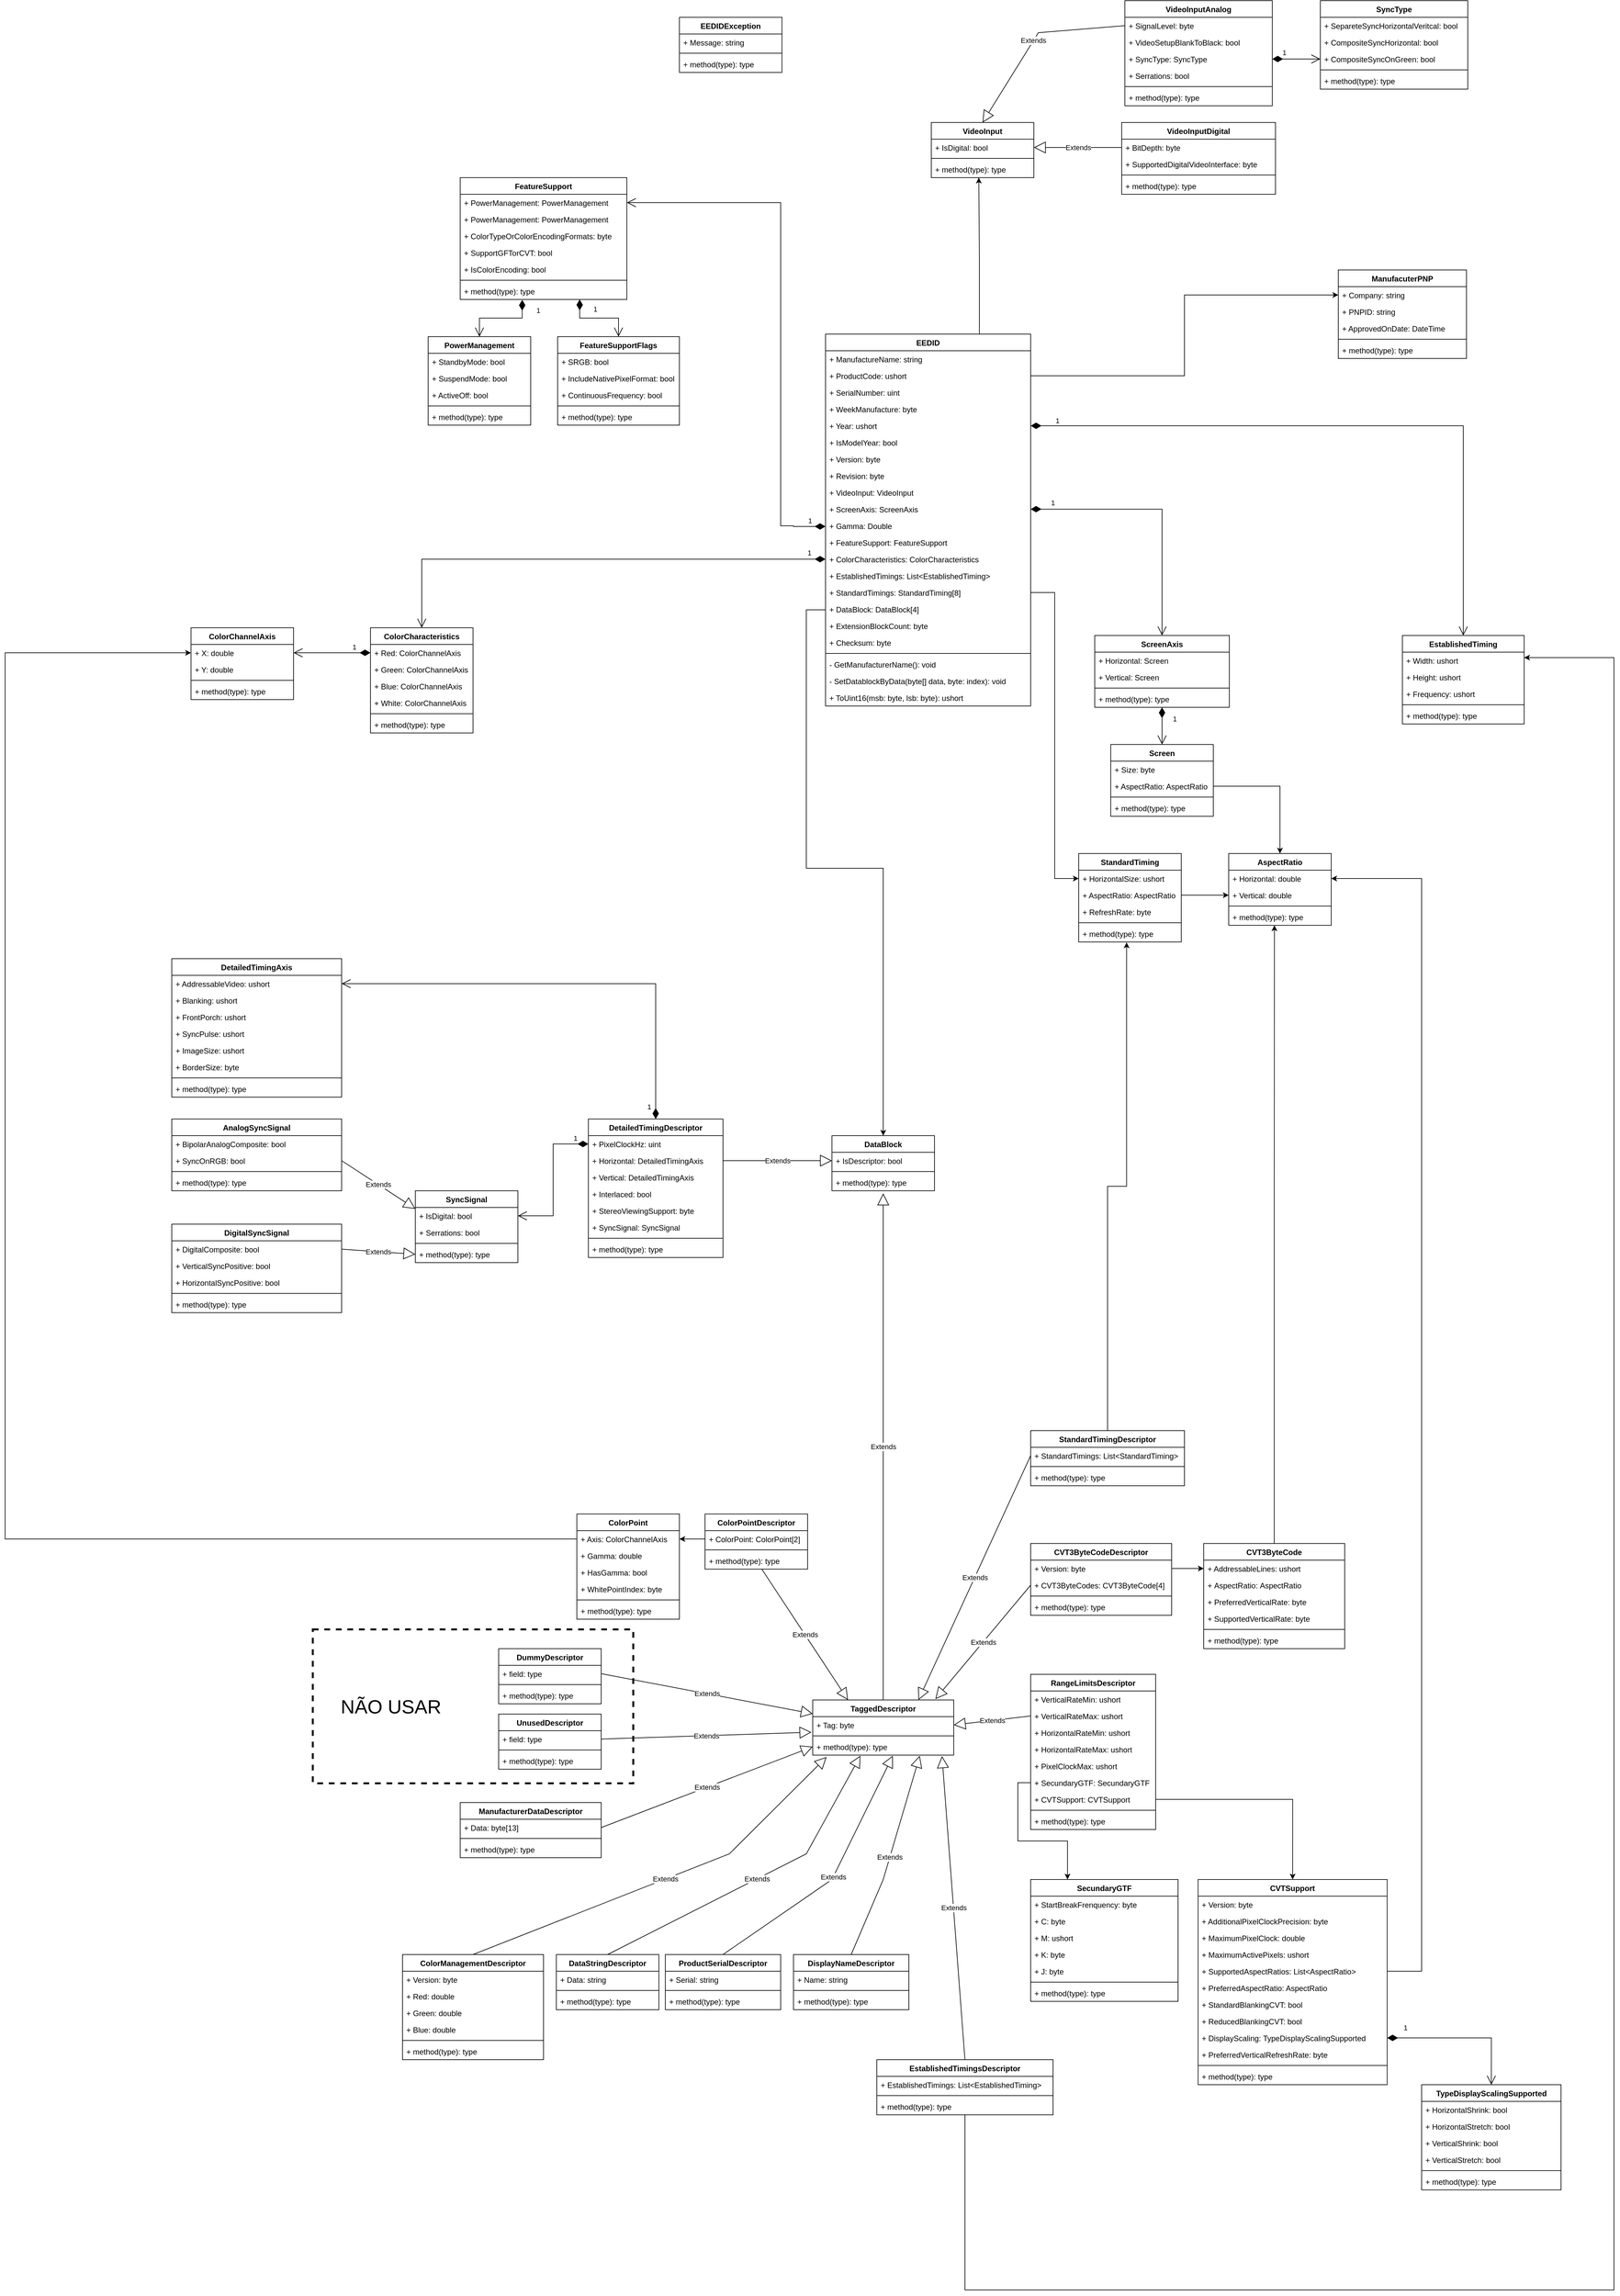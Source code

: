 <mxfile version="23.0.2" type="device">
  <diagram id="C5RBs43oDa-KdzZeNtuy" name="Page-1">
    <mxGraphModel dx="1680" dy="542" grid="1" gridSize="10" guides="1" tooltips="1" connect="1" arrows="1" fold="1" page="0" pageScale="1" pageWidth="827" pageHeight="1169" background="none" math="0" shadow="0">
      <root>
        <mxCell id="WIyWlLk6GJQsqaUBKTNV-0" />
        <mxCell id="WIyWlLk6GJQsqaUBKTNV-1" parent="WIyWlLk6GJQsqaUBKTNV-0" />
        <mxCell id="UKeGXkGstzsy1LeP6MZw-0" value="EEDID" style="swimlane;fontStyle=1;align=center;verticalAlign=top;childLayout=stackLayout;horizontal=1;startSize=26;horizontalStack=0;resizeParent=1;resizeParentMax=0;resizeLast=0;collapsible=1;marginBottom=0;whiteSpace=wrap;html=1;" parent="WIyWlLk6GJQsqaUBKTNV-1" vertex="1">
          <mxGeometry x="630" y="830" width="320" height="580" as="geometry" />
        </mxCell>
        <mxCell id="UKeGXkGstzsy1LeP6MZw-1" value="+ ManufactureName: string" style="text;strokeColor=none;fillColor=none;align=left;verticalAlign=top;spacingLeft=4;spacingRight=4;overflow=hidden;rotatable=0;points=[[0,0.5],[1,0.5]];portConstraint=eastwest;whiteSpace=wrap;html=1;" parent="UKeGXkGstzsy1LeP6MZw-0" vertex="1">
          <mxGeometry y="26" width="320" height="26" as="geometry" />
        </mxCell>
        <mxCell id="UKeGXkGstzsy1LeP6MZw-5" value="+ ProductCode: ushort" style="text;strokeColor=none;fillColor=none;align=left;verticalAlign=top;spacingLeft=4;spacingRight=4;overflow=hidden;rotatable=0;points=[[0,0.5],[1,0.5]];portConstraint=eastwest;whiteSpace=wrap;html=1;" parent="UKeGXkGstzsy1LeP6MZw-0" vertex="1">
          <mxGeometry y="52" width="320" height="26" as="geometry" />
        </mxCell>
        <mxCell id="UKeGXkGstzsy1LeP6MZw-6" value="+ SerialNumber: uint" style="text;strokeColor=none;fillColor=none;align=left;verticalAlign=top;spacingLeft=4;spacingRight=4;overflow=hidden;rotatable=0;points=[[0,0.5],[1,0.5]];portConstraint=eastwest;whiteSpace=wrap;html=1;" parent="UKeGXkGstzsy1LeP6MZw-0" vertex="1">
          <mxGeometry y="78" width="320" height="26" as="geometry" />
        </mxCell>
        <mxCell id="UKeGXkGstzsy1LeP6MZw-7" value="+ WeekManufacture: byte" style="text;strokeColor=none;fillColor=none;align=left;verticalAlign=top;spacingLeft=4;spacingRight=4;overflow=hidden;rotatable=0;points=[[0,0.5],[1,0.5]];portConstraint=eastwest;whiteSpace=wrap;html=1;" parent="UKeGXkGstzsy1LeP6MZw-0" vertex="1">
          <mxGeometry y="104" width="320" height="26" as="geometry" />
        </mxCell>
        <mxCell id="UKeGXkGstzsy1LeP6MZw-8" value="+ Year: ushort" style="text;strokeColor=none;fillColor=none;align=left;verticalAlign=top;spacingLeft=4;spacingRight=4;overflow=hidden;rotatable=0;points=[[0,0.5],[1,0.5]];portConstraint=eastwest;whiteSpace=wrap;html=1;" parent="UKeGXkGstzsy1LeP6MZw-0" vertex="1">
          <mxGeometry y="130" width="320" height="26" as="geometry" />
        </mxCell>
        <mxCell id="hyhSxXs2ZFwhZ7KzX1c7-0" value="+ IsModelYear: bool" style="text;strokeColor=none;fillColor=none;align=left;verticalAlign=top;spacingLeft=4;spacingRight=4;overflow=hidden;rotatable=0;points=[[0,0.5],[1,0.5]];portConstraint=eastwest;whiteSpace=wrap;html=1;" parent="UKeGXkGstzsy1LeP6MZw-0" vertex="1">
          <mxGeometry y="156" width="320" height="26" as="geometry" />
        </mxCell>
        <mxCell id="UKeGXkGstzsy1LeP6MZw-9" value="+ Version: byte" style="text;strokeColor=none;fillColor=none;align=left;verticalAlign=top;spacingLeft=4;spacingRight=4;overflow=hidden;rotatable=0;points=[[0,0.5],[1,0.5]];portConstraint=eastwest;whiteSpace=wrap;html=1;" parent="UKeGXkGstzsy1LeP6MZw-0" vertex="1">
          <mxGeometry y="182" width="320" height="26" as="geometry" />
        </mxCell>
        <mxCell id="UKeGXkGstzsy1LeP6MZw-11" value="+ Revision: byte" style="text;strokeColor=none;fillColor=none;align=left;verticalAlign=top;spacingLeft=4;spacingRight=4;overflow=hidden;rotatable=0;points=[[0,0.5],[1,0.5]];portConstraint=eastwest;whiteSpace=wrap;html=1;" parent="UKeGXkGstzsy1LeP6MZw-0" vertex="1">
          <mxGeometry y="208" width="320" height="26" as="geometry" />
        </mxCell>
        <mxCell id="UKeGXkGstzsy1LeP6MZw-57" value="+&amp;nbsp;VideoInput:&amp;nbsp;VideoInput" style="text;strokeColor=none;fillColor=none;align=left;verticalAlign=top;spacingLeft=4;spacingRight=4;overflow=hidden;rotatable=0;points=[[0,0.5],[1,0.5]];portConstraint=eastwest;whiteSpace=wrap;html=1;" parent="UKeGXkGstzsy1LeP6MZw-0" vertex="1">
          <mxGeometry y="234" width="320" height="26" as="geometry" />
        </mxCell>
        <mxCell id="UKeGXkGstzsy1LeP6MZw-66" value="+&amp;nbsp;ScreenAxis:&amp;nbsp;ScreenAxis" style="text;strokeColor=none;fillColor=none;align=left;verticalAlign=top;spacingLeft=4;spacingRight=4;overflow=hidden;rotatable=0;points=[[0,0.5],[1,0.5]];portConstraint=eastwest;whiteSpace=wrap;html=1;" parent="UKeGXkGstzsy1LeP6MZw-0" vertex="1">
          <mxGeometry y="260" width="320" height="26" as="geometry" />
        </mxCell>
        <mxCell id="UKeGXkGstzsy1LeP6MZw-67" value="+&amp;nbsp;Gamma:&amp;nbsp;Double" style="text;strokeColor=none;fillColor=none;align=left;verticalAlign=top;spacingLeft=4;spacingRight=4;overflow=hidden;rotatable=0;points=[[0,0.5],[1,0.5]];portConstraint=eastwest;whiteSpace=wrap;html=1;" parent="UKeGXkGstzsy1LeP6MZw-0" vertex="1">
          <mxGeometry y="286" width="320" height="26" as="geometry" />
        </mxCell>
        <mxCell id="UKeGXkGstzsy1LeP6MZw-90" value="+&amp;nbsp;FeatureSupport:&amp;nbsp;FeatureSupport" style="text;strokeColor=none;fillColor=none;align=left;verticalAlign=top;spacingLeft=4;spacingRight=4;overflow=hidden;rotatable=0;points=[[0,0.5],[1,0.5]];portConstraint=eastwest;whiteSpace=wrap;html=1;" parent="UKeGXkGstzsy1LeP6MZw-0" vertex="1">
          <mxGeometry y="312" width="320" height="26" as="geometry" />
        </mxCell>
        <mxCell id="UKeGXkGstzsy1LeP6MZw-114" value="+&amp;nbsp;ColorCharacteristics:&amp;nbsp;ColorCharacteristics" style="text;strokeColor=none;fillColor=none;align=left;verticalAlign=top;spacingLeft=4;spacingRight=4;overflow=hidden;rotatable=0;points=[[0,0.5],[1,0.5]];portConstraint=eastwest;whiteSpace=wrap;html=1;" parent="UKeGXkGstzsy1LeP6MZw-0" vertex="1">
          <mxGeometry y="338" width="320" height="26" as="geometry" />
        </mxCell>
        <mxCell id="UKeGXkGstzsy1LeP6MZw-141" value="+&amp;nbsp;EstablishedTimings: List&amp;lt;EstablishedTiming&amp;gt;" style="text;strokeColor=none;fillColor=none;align=left;verticalAlign=top;spacingLeft=4;spacingRight=4;overflow=hidden;rotatable=0;points=[[0,0.5],[1,0.5]];portConstraint=eastwest;whiteSpace=wrap;html=1;" parent="UKeGXkGstzsy1LeP6MZw-0" vertex="1">
          <mxGeometry y="364" width="320" height="26" as="geometry" />
        </mxCell>
        <mxCell id="UKeGXkGstzsy1LeP6MZw-106" value="+ StandardTimings: StandardTiming[8]" style="text;strokeColor=none;fillColor=none;align=left;verticalAlign=top;spacingLeft=4;spacingRight=4;overflow=hidden;rotatable=0;points=[[0,0.5],[1,0.5]];portConstraint=eastwest;whiteSpace=wrap;html=1;" parent="UKeGXkGstzsy1LeP6MZw-0" vertex="1">
          <mxGeometry y="390" width="320" height="26" as="geometry" />
        </mxCell>
        <mxCell id="UKeGXkGstzsy1LeP6MZw-206" value="+&amp;nbsp;DataBlock:&amp;nbsp;DataBlock[4]" style="text;strokeColor=none;fillColor=none;align=left;verticalAlign=top;spacingLeft=4;spacingRight=4;overflow=hidden;rotatable=0;points=[[0,0.5],[1,0.5]];portConstraint=eastwest;whiteSpace=wrap;html=1;" parent="UKeGXkGstzsy1LeP6MZw-0" vertex="1">
          <mxGeometry y="416" width="320" height="26" as="geometry" />
        </mxCell>
        <mxCell id="UKeGXkGstzsy1LeP6MZw-207" value="+&amp;nbsp;ExtensionBlockCount:&amp;nbsp;byte" style="text;strokeColor=none;fillColor=none;align=left;verticalAlign=top;spacingLeft=4;spacingRight=4;overflow=hidden;rotatable=0;points=[[0,0.5],[1,0.5]];portConstraint=eastwest;whiteSpace=wrap;html=1;" parent="UKeGXkGstzsy1LeP6MZw-0" vertex="1">
          <mxGeometry y="442" width="320" height="26" as="geometry" />
        </mxCell>
        <mxCell id="UKeGXkGstzsy1LeP6MZw-210" value="+ Checksum:&amp;nbsp;byte" style="text;strokeColor=none;fillColor=none;align=left;verticalAlign=top;spacingLeft=4;spacingRight=4;overflow=hidden;rotatable=0;points=[[0,0.5],[1,0.5]];portConstraint=eastwest;whiteSpace=wrap;html=1;" parent="UKeGXkGstzsy1LeP6MZw-0" vertex="1">
          <mxGeometry y="468" width="320" height="26" as="geometry" />
        </mxCell>
        <mxCell id="UKeGXkGstzsy1LeP6MZw-2" value="" style="line;strokeWidth=1;fillColor=none;align=left;verticalAlign=middle;spacingTop=-1;spacingLeft=3;spacingRight=3;rotatable=0;labelPosition=right;points=[];portConstraint=eastwest;strokeColor=inherit;" parent="UKeGXkGstzsy1LeP6MZw-0" vertex="1">
          <mxGeometry y="494" width="320" height="8" as="geometry" />
        </mxCell>
        <mxCell id="XLMszqiba7oN6az3X1Dz-7" value="- GetManufacturerName(): void" style="text;strokeColor=none;fillColor=none;align=left;verticalAlign=top;spacingLeft=4;spacingRight=4;overflow=hidden;rotatable=0;points=[[0,0.5],[1,0.5]];portConstraint=eastwest;whiteSpace=wrap;html=1;" parent="UKeGXkGstzsy1LeP6MZw-0" vertex="1">
          <mxGeometry y="502" width="320" height="26" as="geometry" />
        </mxCell>
        <mxCell id="XLMszqiba7oN6az3X1Dz-8" value="- SetDatablockByData(byte[] data, byte: index): void" style="text;strokeColor=none;fillColor=none;align=left;verticalAlign=top;spacingLeft=4;spacingRight=4;overflow=hidden;rotatable=0;points=[[0,0.5],[1,0.5]];portConstraint=eastwest;whiteSpace=wrap;html=1;" parent="UKeGXkGstzsy1LeP6MZw-0" vertex="1">
          <mxGeometry y="528" width="320" height="26" as="geometry" />
        </mxCell>
        <mxCell id="UKeGXkGstzsy1LeP6MZw-3" value="+ ToUint16(msb: byte, lsb: byte): ushort" style="text;strokeColor=none;fillColor=none;align=left;verticalAlign=top;spacingLeft=4;spacingRight=4;overflow=hidden;rotatable=0;points=[[0,0.5],[1,0.5]];portConstraint=eastwest;whiteSpace=wrap;html=1;" parent="UKeGXkGstzsy1LeP6MZw-0" vertex="1">
          <mxGeometry y="554" width="320" height="26" as="geometry" />
        </mxCell>
        <mxCell id="UKeGXkGstzsy1LeP6MZw-16" value="VideoInput" style="swimlane;fontStyle=1;align=center;verticalAlign=top;childLayout=stackLayout;horizontal=1;startSize=26;horizontalStack=0;resizeParent=1;resizeParentMax=0;resizeLast=0;collapsible=1;marginBottom=0;whiteSpace=wrap;html=1;" parent="WIyWlLk6GJQsqaUBKTNV-1" vertex="1">
          <mxGeometry x="795" y="500" width="160" height="86" as="geometry" />
        </mxCell>
        <mxCell id="UKeGXkGstzsy1LeP6MZw-17" value="+ IsDigital: bool" style="text;strokeColor=none;fillColor=none;align=left;verticalAlign=top;spacingLeft=4;spacingRight=4;overflow=hidden;rotatable=0;points=[[0,0.5],[1,0.5]];portConstraint=eastwest;whiteSpace=wrap;html=1;" parent="UKeGXkGstzsy1LeP6MZw-16" vertex="1">
          <mxGeometry y="26" width="160" height="26" as="geometry" />
        </mxCell>
        <mxCell id="UKeGXkGstzsy1LeP6MZw-18" value="" style="line;strokeWidth=1;fillColor=none;align=left;verticalAlign=middle;spacingTop=-1;spacingLeft=3;spacingRight=3;rotatable=0;labelPosition=right;points=[];portConstraint=eastwest;strokeColor=inherit;" parent="UKeGXkGstzsy1LeP6MZw-16" vertex="1">
          <mxGeometry y="52" width="160" height="8" as="geometry" />
        </mxCell>
        <mxCell id="UKeGXkGstzsy1LeP6MZw-19" value="+ method(type): type" style="text;strokeColor=none;fillColor=none;align=left;verticalAlign=top;spacingLeft=4;spacingRight=4;overflow=hidden;rotatable=0;points=[[0,0.5],[1,0.5]];portConstraint=eastwest;whiteSpace=wrap;html=1;" parent="UKeGXkGstzsy1LeP6MZw-16" vertex="1">
          <mxGeometry y="60" width="160" height="26" as="geometry" />
        </mxCell>
        <mxCell id="UKeGXkGstzsy1LeP6MZw-20" value="VideoInputAnalog" style="swimlane;fontStyle=1;align=center;verticalAlign=top;childLayout=stackLayout;horizontal=1;startSize=26;horizontalStack=0;resizeParent=1;resizeParentMax=0;resizeLast=0;collapsible=1;marginBottom=0;whiteSpace=wrap;html=1;" parent="WIyWlLk6GJQsqaUBKTNV-1" vertex="1">
          <mxGeometry x="1097" y="310" width="230" height="164" as="geometry" />
        </mxCell>
        <mxCell id="UKeGXkGstzsy1LeP6MZw-21" value="+ SignalLevel: byte" style="text;strokeColor=none;fillColor=none;align=left;verticalAlign=top;spacingLeft=4;spacingRight=4;overflow=hidden;rotatable=0;points=[[0,0.5],[1,0.5]];portConstraint=eastwest;whiteSpace=wrap;html=1;" parent="UKeGXkGstzsy1LeP6MZw-20" vertex="1">
          <mxGeometry y="26" width="230" height="26" as="geometry" />
        </mxCell>
        <mxCell id="UKeGXkGstzsy1LeP6MZw-24" value="+ VideoSetupBlankToBlack: bool" style="text;strokeColor=none;fillColor=none;align=left;verticalAlign=top;spacingLeft=4;spacingRight=4;overflow=hidden;rotatable=0;points=[[0,0.5],[1,0.5]];portConstraint=eastwest;whiteSpace=wrap;html=1;" parent="UKeGXkGstzsy1LeP6MZw-20" vertex="1">
          <mxGeometry y="52" width="230" height="26" as="geometry" />
        </mxCell>
        <mxCell id="UKeGXkGstzsy1LeP6MZw-25" value="+ SyncType: SyncType" style="text;strokeColor=none;fillColor=none;align=left;verticalAlign=top;spacingLeft=4;spacingRight=4;overflow=hidden;rotatable=0;points=[[0,0.5],[1,0.5]];portConstraint=eastwest;whiteSpace=wrap;html=1;" parent="UKeGXkGstzsy1LeP6MZw-20" vertex="1">
          <mxGeometry y="78" width="230" height="26" as="geometry" />
        </mxCell>
        <mxCell id="UKeGXkGstzsy1LeP6MZw-39" value="+ Serrations: bool" style="text;strokeColor=none;fillColor=none;align=left;verticalAlign=top;spacingLeft=4;spacingRight=4;overflow=hidden;rotatable=0;points=[[0,0.5],[1,0.5]];portConstraint=eastwest;whiteSpace=wrap;html=1;" parent="UKeGXkGstzsy1LeP6MZw-20" vertex="1">
          <mxGeometry y="104" width="230" height="26" as="geometry" />
        </mxCell>
        <mxCell id="UKeGXkGstzsy1LeP6MZw-22" value="" style="line;strokeWidth=1;fillColor=none;align=left;verticalAlign=middle;spacingTop=-1;spacingLeft=3;spacingRight=3;rotatable=0;labelPosition=right;points=[];portConstraint=eastwest;strokeColor=inherit;" parent="UKeGXkGstzsy1LeP6MZw-20" vertex="1">
          <mxGeometry y="130" width="230" height="8" as="geometry" />
        </mxCell>
        <mxCell id="UKeGXkGstzsy1LeP6MZw-23" value="+ method(type): type" style="text;strokeColor=none;fillColor=none;align=left;verticalAlign=top;spacingLeft=4;spacingRight=4;overflow=hidden;rotatable=0;points=[[0,0.5],[1,0.5]];portConstraint=eastwest;whiteSpace=wrap;html=1;" parent="UKeGXkGstzsy1LeP6MZw-20" vertex="1">
          <mxGeometry y="138" width="230" height="26" as="geometry" />
        </mxCell>
        <mxCell id="UKeGXkGstzsy1LeP6MZw-26" value="SyncType" style="swimlane;fontStyle=1;align=center;verticalAlign=top;childLayout=stackLayout;horizontal=1;startSize=26;horizontalStack=0;resizeParent=1;resizeParentMax=0;resizeLast=0;collapsible=1;marginBottom=0;whiteSpace=wrap;html=1;" parent="WIyWlLk6GJQsqaUBKTNV-1" vertex="1">
          <mxGeometry x="1402" y="310" width="230" height="138" as="geometry" />
        </mxCell>
        <mxCell id="UKeGXkGstzsy1LeP6MZw-27" value="+ SepareteSyncHorizontalVeritcal: bool" style="text;strokeColor=none;fillColor=none;align=left;verticalAlign=top;spacingLeft=4;spacingRight=4;overflow=hidden;rotatable=0;points=[[0,0.5],[1,0.5]];portConstraint=eastwest;whiteSpace=wrap;html=1;" parent="UKeGXkGstzsy1LeP6MZw-26" vertex="1">
          <mxGeometry y="26" width="230" height="26" as="geometry" />
        </mxCell>
        <mxCell id="UKeGXkGstzsy1LeP6MZw-30" value="+ CompositeSyncHorizontal: bool" style="text;strokeColor=none;fillColor=none;align=left;verticalAlign=top;spacingLeft=4;spacingRight=4;overflow=hidden;rotatable=0;points=[[0,0.5],[1,0.5]];portConstraint=eastwest;whiteSpace=wrap;html=1;" parent="UKeGXkGstzsy1LeP6MZw-26" vertex="1">
          <mxGeometry y="52" width="230" height="26" as="geometry" />
        </mxCell>
        <mxCell id="UKeGXkGstzsy1LeP6MZw-35" value="+ CompositeSyncOnGreen: bool" style="text;strokeColor=none;fillColor=none;align=left;verticalAlign=top;spacingLeft=4;spacingRight=4;overflow=hidden;rotatable=0;points=[[0,0.5],[1,0.5]];portConstraint=eastwest;whiteSpace=wrap;html=1;" parent="UKeGXkGstzsy1LeP6MZw-26" vertex="1">
          <mxGeometry y="78" width="230" height="26" as="geometry" />
        </mxCell>
        <mxCell id="UKeGXkGstzsy1LeP6MZw-28" value="" style="line;strokeWidth=1;fillColor=none;align=left;verticalAlign=middle;spacingTop=-1;spacingLeft=3;spacingRight=3;rotatable=0;labelPosition=right;points=[];portConstraint=eastwest;strokeColor=inherit;" parent="UKeGXkGstzsy1LeP6MZw-26" vertex="1">
          <mxGeometry y="104" width="230" height="8" as="geometry" />
        </mxCell>
        <mxCell id="UKeGXkGstzsy1LeP6MZw-29" value="+ method(type): type" style="text;strokeColor=none;fillColor=none;align=left;verticalAlign=top;spacingLeft=4;spacingRight=4;overflow=hidden;rotatable=0;points=[[0,0.5],[1,0.5]];portConstraint=eastwest;whiteSpace=wrap;html=1;" parent="UKeGXkGstzsy1LeP6MZw-26" vertex="1">
          <mxGeometry y="112" width="230" height="26" as="geometry" />
        </mxCell>
        <mxCell id="UKeGXkGstzsy1LeP6MZw-42" value="1" style="endArrow=open;html=1;endSize=12;startArrow=diamondThin;startSize=14;startFill=1;edgeStyle=orthogonalEdgeStyle;align=left;verticalAlign=bottom;rounded=0;exitX=1;exitY=0.5;exitDx=0;exitDy=0;entryX=0;entryY=0.5;entryDx=0;entryDy=0;" parent="WIyWlLk6GJQsqaUBKTNV-1" source="UKeGXkGstzsy1LeP6MZw-25" target="UKeGXkGstzsy1LeP6MZw-35" edge="1">
          <mxGeometry x="-0.653" y="1" relative="1" as="geometry">
            <mxPoint x="529" y="912" as="sourcePoint" />
            <mxPoint x="675" y="910" as="targetPoint" />
            <Array as="points" />
            <mxPoint x="1" as="offset" />
          </mxGeometry>
        </mxCell>
        <mxCell id="UKeGXkGstzsy1LeP6MZw-43" value="VideoInputDigital" style="swimlane;fontStyle=1;align=center;verticalAlign=top;childLayout=stackLayout;horizontal=1;startSize=26;horizontalStack=0;resizeParent=1;resizeParentMax=0;resizeLast=0;collapsible=1;marginBottom=0;whiteSpace=wrap;html=1;" parent="WIyWlLk6GJQsqaUBKTNV-1" vertex="1">
          <mxGeometry x="1092" y="500" width="240" height="112" as="geometry" />
        </mxCell>
        <mxCell id="UKeGXkGstzsy1LeP6MZw-44" value="+ BitDepth: byte" style="text;strokeColor=none;fillColor=none;align=left;verticalAlign=top;spacingLeft=4;spacingRight=4;overflow=hidden;rotatable=0;points=[[0,0.5],[1,0.5]];portConstraint=eastwest;whiteSpace=wrap;html=1;" parent="UKeGXkGstzsy1LeP6MZw-43" vertex="1">
          <mxGeometry y="26" width="240" height="26" as="geometry" />
        </mxCell>
        <mxCell id="UKeGXkGstzsy1LeP6MZw-47" value="+ SupportedDigitalVideoInterface: byte" style="text;strokeColor=none;fillColor=none;align=left;verticalAlign=top;spacingLeft=4;spacingRight=4;overflow=hidden;rotatable=0;points=[[0,0.5],[1,0.5]];portConstraint=eastwest;whiteSpace=wrap;html=1;" parent="UKeGXkGstzsy1LeP6MZw-43" vertex="1">
          <mxGeometry y="52" width="240" height="26" as="geometry" />
        </mxCell>
        <mxCell id="UKeGXkGstzsy1LeP6MZw-45" value="" style="line;strokeWidth=1;fillColor=none;align=left;verticalAlign=middle;spacingTop=-1;spacingLeft=3;spacingRight=3;rotatable=0;labelPosition=right;points=[];portConstraint=eastwest;strokeColor=inherit;" parent="UKeGXkGstzsy1LeP6MZw-43" vertex="1">
          <mxGeometry y="78" width="240" height="8" as="geometry" />
        </mxCell>
        <mxCell id="UKeGXkGstzsy1LeP6MZw-46" value="+ method(type): type" style="text;strokeColor=none;fillColor=none;align=left;verticalAlign=top;spacingLeft=4;spacingRight=4;overflow=hidden;rotatable=0;points=[[0,0.5],[1,0.5]];portConstraint=eastwest;whiteSpace=wrap;html=1;" parent="UKeGXkGstzsy1LeP6MZw-43" vertex="1">
          <mxGeometry y="86" width="240" height="26" as="geometry" />
        </mxCell>
        <mxCell id="UKeGXkGstzsy1LeP6MZw-50" value="Extends" style="endArrow=block;endSize=16;endFill=0;html=1;rounded=0;exitX=0;exitY=0.5;exitDx=0;exitDy=0;entryX=1;entryY=0.5;entryDx=0;entryDy=0;" parent="WIyWlLk6GJQsqaUBKTNV-1" source="UKeGXkGstzsy1LeP6MZw-44" target="UKeGXkGstzsy1LeP6MZw-17" edge="1">
          <mxGeometry width="160" relative="1" as="geometry">
            <mxPoint x="412" y="690" as="sourcePoint" />
            <mxPoint x="915" y="582" as="targetPoint" />
          </mxGeometry>
        </mxCell>
        <mxCell id="UKeGXkGstzsy1LeP6MZw-51" value="Extends" style="endArrow=block;endSize=16;endFill=0;html=1;rounded=0;entryX=0.5;entryY=0;entryDx=0;entryDy=0;exitX=0;exitY=0.5;exitDx=0;exitDy=0;" parent="WIyWlLk6GJQsqaUBKTNV-1" source="UKeGXkGstzsy1LeP6MZw-21" target="UKeGXkGstzsy1LeP6MZw-16" edge="1">
          <mxGeometry width="160" relative="1" as="geometry">
            <mxPoint x="722" y="680" as="sourcePoint" />
            <mxPoint x="882" y="680" as="targetPoint" />
            <Array as="points">
              <mxPoint x="962" y="360" />
            </Array>
          </mxGeometry>
        </mxCell>
        <mxCell id="UKeGXkGstzsy1LeP6MZw-53" value="ScreenAxis" style="swimlane;fontStyle=1;align=center;verticalAlign=top;childLayout=stackLayout;horizontal=1;startSize=26;horizontalStack=0;resizeParent=1;resizeParentMax=0;resizeLast=0;collapsible=1;marginBottom=0;whiteSpace=wrap;html=1;" parent="WIyWlLk6GJQsqaUBKTNV-1" vertex="1">
          <mxGeometry x="1050" y="1300" width="210" height="112" as="geometry" />
        </mxCell>
        <mxCell id="UKeGXkGstzsy1LeP6MZw-54" value="+ Horizontal: Screen" style="text;strokeColor=none;fillColor=none;align=left;verticalAlign=top;spacingLeft=4;spacingRight=4;overflow=hidden;rotatable=0;points=[[0,0.5],[1,0.5]];portConstraint=eastwest;whiteSpace=wrap;html=1;" parent="UKeGXkGstzsy1LeP6MZw-53" vertex="1">
          <mxGeometry y="26" width="210" height="26" as="geometry" />
        </mxCell>
        <mxCell id="UKeGXkGstzsy1LeP6MZw-63" value="+ Vertical: Screen" style="text;strokeColor=none;fillColor=none;align=left;verticalAlign=top;spacingLeft=4;spacingRight=4;overflow=hidden;rotatable=0;points=[[0,0.5],[1,0.5]];portConstraint=eastwest;whiteSpace=wrap;html=1;" parent="UKeGXkGstzsy1LeP6MZw-53" vertex="1">
          <mxGeometry y="52" width="210" height="26" as="geometry" />
        </mxCell>
        <mxCell id="UKeGXkGstzsy1LeP6MZw-55" value="" style="line;strokeWidth=1;fillColor=none;align=left;verticalAlign=middle;spacingTop=-1;spacingLeft=3;spacingRight=3;rotatable=0;labelPosition=right;points=[];portConstraint=eastwest;strokeColor=inherit;" parent="UKeGXkGstzsy1LeP6MZw-53" vertex="1">
          <mxGeometry y="78" width="210" height="8" as="geometry" />
        </mxCell>
        <mxCell id="UKeGXkGstzsy1LeP6MZw-56" value="+ method(type): type" style="text;strokeColor=none;fillColor=none;align=left;verticalAlign=top;spacingLeft=4;spacingRight=4;overflow=hidden;rotatable=0;points=[[0,0.5],[1,0.5]];portConstraint=eastwest;whiteSpace=wrap;html=1;" parent="UKeGXkGstzsy1LeP6MZw-53" vertex="1">
          <mxGeometry y="86" width="210" height="26" as="geometry" />
        </mxCell>
        <mxCell id="UKeGXkGstzsy1LeP6MZw-58" value="Screen" style="swimlane;fontStyle=1;align=center;verticalAlign=top;childLayout=stackLayout;horizontal=1;startSize=26;horizontalStack=0;resizeParent=1;resizeParentMax=0;resizeLast=0;collapsible=1;marginBottom=0;whiteSpace=wrap;html=1;" parent="WIyWlLk6GJQsqaUBKTNV-1" vertex="1">
          <mxGeometry x="1075" y="1470" width="160" height="112" as="geometry" />
        </mxCell>
        <mxCell id="UKeGXkGstzsy1LeP6MZw-59" value="+ Size: byte" style="text;strokeColor=none;fillColor=none;align=left;verticalAlign=top;spacingLeft=4;spacingRight=4;overflow=hidden;rotatable=0;points=[[0,0.5],[1,0.5]];portConstraint=eastwest;whiteSpace=wrap;html=1;" parent="UKeGXkGstzsy1LeP6MZw-58" vertex="1">
          <mxGeometry y="26" width="160" height="26" as="geometry" />
        </mxCell>
        <mxCell id="UKeGXkGstzsy1LeP6MZw-62" value="+ AspectRatio: AspectRatio" style="text;strokeColor=none;fillColor=none;align=left;verticalAlign=top;spacingLeft=4;spacingRight=4;overflow=hidden;rotatable=0;points=[[0,0.5],[1,0.5]];portConstraint=eastwest;whiteSpace=wrap;html=1;" parent="UKeGXkGstzsy1LeP6MZw-58" vertex="1">
          <mxGeometry y="52" width="160" height="26" as="geometry" />
        </mxCell>
        <mxCell id="UKeGXkGstzsy1LeP6MZw-60" value="" style="line;strokeWidth=1;fillColor=none;align=left;verticalAlign=middle;spacingTop=-1;spacingLeft=3;spacingRight=3;rotatable=0;labelPosition=right;points=[];portConstraint=eastwest;strokeColor=inherit;" parent="UKeGXkGstzsy1LeP6MZw-58" vertex="1">
          <mxGeometry y="78" width="160" height="8" as="geometry" />
        </mxCell>
        <mxCell id="UKeGXkGstzsy1LeP6MZw-61" value="+ method(type): type" style="text;strokeColor=none;fillColor=none;align=left;verticalAlign=top;spacingLeft=4;spacingRight=4;overflow=hidden;rotatable=0;points=[[0,0.5],[1,0.5]];portConstraint=eastwest;whiteSpace=wrap;html=1;" parent="UKeGXkGstzsy1LeP6MZw-58" vertex="1">
          <mxGeometry y="86" width="160" height="26" as="geometry" />
        </mxCell>
        <mxCell id="UKeGXkGstzsy1LeP6MZw-65" value="1" style="endArrow=open;html=1;endSize=12;startArrow=diamondThin;startSize=14;startFill=1;edgeStyle=orthogonalEdgeStyle;align=left;verticalAlign=bottom;rounded=0;entryX=0.5;entryY=0;entryDx=0;entryDy=0;exitX=0.5;exitY=1;exitDx=0;exitDy=0;" parent="WIyWlLk6GJQsqaUBKTNV-1" source="UKeGXkGstzsy1LeP6MZw-53" target="UKeGXkGstzsy1LeP6MZw-58" edge="1">
          <mxGeometry x="-0.067" y="15" relative="1" as="geometry">
            <mxPoint x="1155" y="1570" as="sourcePoint" />
            <mxPoint x="1500" y="1590" as="targetPoint" />
            <mxPoint as="offset" />
          </mxGeometry>
        </mxCell>
        <mxCell id="UKeGXkGstzsy1LeP6MZw-68" value="1" style="endArrow=open;html=1;endSize=12;startArrow=diamondThin;startSize=14;startFill=1;edgeStyle=orthogonalEdgeStyle;align=left;verticalAlign=bottom;rounded=0;entryX=0.5;entryY=0;entryDx=0;entryDy=0;exitX=1;exitY=0.5;exitDx=0;exitDy=0;" parent="WIyWlLk6GJQsqaUBKTNV-1" source="UKeGXkGstzsy1LeP6MZw-66" target="UKeGXkGstzsy1LeP6MZw-53" edge="1">
          <mxGeometry x="-0.854" y="1" relative="1" as="geometry">
            <mxPoint x="832" y="1198" as="sourcePoint" />
            <mxPoint x="1017" y="1288" as="targetPoint" />
            <mxPoint as="offset" />
          </mxGeometry>
        </mxCell>
        <mxCell id="UKeGXkGstzsy1LeP6MZw-69" value="PowerManagement" style="swimlane;fontStyle=1;align=center;verticalAlign=top;childLayout=stackLayout;horizontal=1;startSize=26;horizontalStack=0;resizeParent=1;resizeParentMax=0;resizeLast=0;collapsible=1;marginBottom=0;whiteSpace=wrap;html=1;" parent="WIyWlLk6GJQsqaUBKTNV-1" vertex="1">
          <mxGeometry x="10" y="834" width="160" height="138" as="geometry" />
        </mxCell>
        <mxCell id="UKeGXkGstzsy1LeP6MZw-70" value="+ StandbyMode: bool" style="text;strokeColor=none;fillColor=none;align=left;verticalAlign=top;spacingLeft=4;spacingRight=4;overflow=hidden;rotatable=0;points=[[0,0.5],[1,0.5]];portConstraint=eastwest;whiteSpace=wrap;html=1;" parent="UKeGXkGstzsy1LeP6MZw-69" vertex="1">
          <mxGeometry y="26" width="160" height="26" as="geometry" />
        </mxCell>
        <mxCell id="UKeGXkGstzsy1LeP6MZw-73" value="+ SuspendMode: bool" style="text;strokeColor=none;fillColor=none;align=left;verticalAlign=top;spacingLeft=4;spacingRight=4;overflow=hidden;rotatable=0;points=[[0,0.5],[1,0.5]];portConstraint=eastwest;whiteSpace=wrap;html=1;" parent="UKeGXkGstzsy1LeP6MZw-69" vertex="1">
          <mxGeometry y="52" width="160" height="26" as="geometry" />
        </mxCell>
        <mxCell id="UKeGXkGstzsy1LeP6MZw-74" value="+ ActiveOff: bool" style="text;strokeColor=none;fillColor=none;align=left;verticalAlign=top;spacingLeft=4;spacingRight=4;overflow=hidden;rotatable=0;points=[[0,0.5],[1,0.5]];portConstraint=eastwest;whiteSpace=wrap;html=1;" parent="UKeGXkGstzsy1LeP6MZw-69" vertex="1">
          <mxGeometry y="78" width="160" height="26" as="geometry" />
        </mxCell>
        <mxCell id="UKeGXkGstzsy1LeP6MZw-71" value="" style="line;strokeWidth=1;fillColor=none;align=left;verticalAlign=middle;spacingTop=-1;spacingLeft=3;spacingRight=3;rotatable=0;labelPosition=right;points=[];portConstraint=eastwest;strokeColor=inherit;" parent="UKeGXkGstzsy1LeP6MZw-69" vertex="1">
          <mxGeometry y="104" width="160" height="8" as="geometry" />
        </mxCell>
        <mxCell id="UKeGXkGstzsy1LeP6MZw-72" value="+ method(type): type" style="text;strokeColor=none;fillColor=none;align=left;verticalAlign=top;spacingLeft=4;spacingRight=4;overflow=hidden;rotatable=0;points=[[0,0.5],[1,0.5]];portConstraint=eastwest;whiteSpace=wrap;html=1;" parent="UKeGXkGstzsy1LeP6MZw-69" vertex="1">
          <mxGeometry y="112" width="160" height="26" as="geometry" />
        </mxCell>
        <mxCell id="UKeGXkGstzsy1LeP6MZw-75" value="FeatureSupport" style="swimlane;fontStyle=1;align=center;verticalAlign=top;childLayout=stackLayout;horizontal=1;startSize=26;horizontalStack=0;resizeParent=1;resizeParentMax=0;resizeLast=0;collapsible=1;marginBottom=0;whiteSpace=wrap;html=1;" parent="WIyWlLk6GJQsqaUBKTNV-1" vertex="1">
          <mxGeometry x="60" y="586" width="260" height="190" as="geometry" />
        </mxCell>
        <mxCell id="pqWS2nbw9wba9nK0ACcd-8" value="+&amp;nbsp;PowerManagement:&amp;nbsp;PowerManagement" style="text;strokeColor=none;fillColor=none;align=left;verticalAlign=top;spacingLeft=4;spacingRight=4;overflow=hidden;rotatable=0;points=[[0,0.5],[1,0.5]];portConstraint=eastwest;whiteSpace=wrap;html=1;" parent="UKeGXkGstzsy1LeP6MZw-75" vertex="1">
          <mxGeometry y="26" width="260" height="26" as="geometry" />
        </mxCell>
        <mxCell id="UKeGXkGstzsy1LeP6MZw-76" value="+&amp;nbsp;PowerManagement:&amp;nbsp;PowerManagement" style="text;strokeColor=none;fillColor=none;align=left;verticalAlign=top;spacingLeft=4;spacingRight=4;overflow=hidden;rotatable=0;points=[[0,0.5],[1,0.5]];portConstraint=eastwest;whiteSpace=wrap;html=1;" parent="UKeGXkGstzsy1LeP6MZw-75" vertex="1">
          <mxGeometry y="52" width="260" height="26" as="geometry" />
        </mxCell>
        <mxCell id="UKeGXkGstzsy1LeP6MZw-79" value="+ ColorTypeOrColorEncodingFormats:&amp;nbsp;byte" style="text;strokeColor=none;fillColor=none;align=left;verticalAlign=top;spacingLeft=4;spacingRight=4;overflow=hidden;rotatable=0;points=[[0,0.5],[1,0.5]];portConstraint=eastwest;whiteSpace=wrap;html=1;" parent="UKeGXkGstzsy1LeP6MZw-75" vertex="1">
          <mxGeometry y="78" width="260" height="26" as="geometry" />
        </mxCell>
        <mxCell id="UKeGXkGstzsy1LeP6MZw-304" value="+ SupportGFTorCVT:&amp;nbsp;bool" style="text;strokeColor=none;fillColor=none;align=left;verticalAlign=top;spacingLeft=4;spacingRight=4;overflow=hidden;rotatable=0;points=[[0,0.5],[1,0.5]];portConstraint=eastwest;whiteSpace=wrap;html=1;" parent="UKeGXkGstzsy1LeP6MZw-75" vertex="1">
          <mxGeometry y="104" width="260" height="26" as="geometry" />
        </mxCell>
        <mxCell id="UKeGXkGstzsy1LeP6MZw-306" value="+ IsColorEncoding:&amp;nbsp;bool" style="text;strokeColor=none;fillColor=none;align=left;verticalAlign=top;spacingLeft=4;spacingRight=4;overflow=hidden;rotatable=0;points=[[0,0.5],[1,0.5]];portConstraint=eastwest;whiteSpace=wrap;html=1;" parent="UKeGXkGstzsy1LeP6MZw-75" vertex="1">
          <mxGeometry y="130" width="260" height="26" as="geometry" />
        </mxCell>
        <mxCell id="UKeGXkGstzsy1LeP6MZw-77" value="" style="line;strokeWidth=1;fillColor=none;align=left;verticalAlign=middle;spacingTop=-1;spacingLeft=3;spacingRight=3;rotatable=0;labelPosition=right;points=[];portConstraint=eastwest;strokeColor=inherit;" parent="UKeGXkGstzsy1LeP6MZw-75" vertex="1">
          <mxGeometry y="156" width="260" height="8" as="geometry" />
        </mxCell>
        <mxCell id="UKeGXkGstzsy1LeP6MZw-78" value="+ method(type): type" style="text;strokeColor=none;fillColor=none;align=left;verticalAlign=top;spacingLeft=4;spacingRight=4;overflow=hidden;rotatable=0;points=[[0,0.5],[1,0.5]];portConstraint=eastwest;whiteSpace=wrap;html=1;" parent="UKeGXkGstzsy1LeP6MZw-75" vertex="1">
          <mxGeometry y="164" width="260" height="26" as="geometry" />
        </mxCell>
        <mxCell id="UKeGXkGstzsy1LeP6MZw-80" value="FeatureSupportFlags" style="swimlane;fontStyle=1;align=center;verticalAlign=top;childLayout=stackLayout;horizontal=1;startSize=26;horizontalStack=0;resizeParent=1;resizeParentMax=0;resizeLast=0;collapsible=1;marginBottom=0;whiteSpace=wrap;html=1;" parent="WIyWlLk6GJQsqaUBKTNV-1" vertex="1">
          <mxGeometry x="212" y="834" width="190" height="138" as="geometry" />
        </mxCell>
        <mxCell id="UKeGXkGstzsy1LeP6MZw-81" value="+ SRGB: bool" style="text;strokeColor=none;fillColor=none;align=left;verticalAlign=top;spacingLeft=4;spacingRight=4;overflow=hidden;rotatable=0;points=[[0,0.5],[1,0.5]];portConstraint=eastwest;whiteSpace=wrap;html=1;" parent="UKeGXkGstzsy1LeP6MZw-80" vertex="1">
          <mxGeometry y="26" width="190" height="26" as="geometry" />
        </mxCell>
        <mxCell id="UKeGXkGstzsy1LeP6MZw-84" value="+ IncludeNativePixelFormat: bool" style="text;strokeColor=none;fillColor=none;align=left;verticalAlign=top;spacingLeft=4;spacingRight=4;overflow=hidden;rotatable=0;points=[[0,0.5],[1,0.5]];portConstraint=eastwest;whiteSpace=wrap;html=1;" parent="UKeGXkGstzsy1LeP6MZw-80" vertex="1">
          <mxGeometry y="52" width="190" height="26" as="geometry" />
        </mxCell>
        <mxCell id="UKeGXkGstzsy1LeP6MZw-85" value="+ ContinuousFrequency: bool" style="text;strokeColor=none;fillColor=none;align=left;verticalAlign=top;spacingLeft=4;spacingRight=4;overflow=hidden;rotatable=0;points=[[0,0.5],[1,0.5]];portConstraint=eastwest;whiteSpace=wrap;html=1;" parent="UKeGXkGstzsy1LeP6MZw-80" vertex="1">
          <mxGeometry y="78" width="190" height="26" as="geometry" />
        </mxCell>
        <mxCell id="UKeGXkGstzsy1LeP6MZw-82" value="" style="line;strokeWidth=1;fillColor=none;align=left;verticalAlign=middle;spacingTop=-1;spacingLeft=3;spacingRight=3;rotatable=0;labelPosition=right;points=[];portConstraint=eastwest;strokeColor=inherit;" parent="UKeGXkGstzsy1LeP6MZw-80" vertex="1">
          <mxGeometry y="104" width="190" height="8" as="geometry" />
        </mxCell>
        <mxCell id="UKeGXkGstzsy1LeP6MZw-83" value="+ method(type): type" style="text;strokeColor=none;fillColor=none;align=left;verticalAlign=top;spacingLeft=4;spacingRight=4;overflow=hidden;rotatable=0;points=[[0,0.5],[1,0.5]];portConstraint=eastwest;whiteSpace=wrap;html=1;" parent="UKeGXkGstzsy1LeP6MZw-80" vertex="1">
          <mxGeometry y="112" width="190" height="26" as="geometry" />
        </mxCell>
        <mxCell id="UKeGXkGstzsy1LeP6MZw-86" value="1" style="endArrow=open;html=1;endSize=12;startArrow=diamondThin;startSize=14;startFill=1;edgeStyle=orthogonalEdgeStyle;align=left;verticalAlign=bottom;rounded=0;entryX=0.5;entryY=0;entryDx=0;entryDy=0;exitX=0.717;exitY=1;exitDx=0;exitDy=0;exitPerimeter=0;" parent="WIyWlLk6GJQsqaUBKTNV-1" source="UKeGXkGstzsy1LeP6MZw-78" target="UKeGXkGstzsy1LeP6MZw-80" edge="1">
          <mxGeometry x="-0.6" y="20" relative="1" as="geometry">
            <mxPoint x="307" y="784" as="sourcePoint" />
            <mxPoint x="-50" y="814" as="targetPoint" />
            <mxPoint as="offset" />
          </mxGeometry>
        </mxCell>
        <mxCell id="UKeGXkGstzsy1LeP6MZw-89" value="1" style="endArrow=open;html=1;endSize=12;startArrow=diamondThin;startSize=14;startFill=1;edgeStyle=orthogonalEdgeStyle;align=left;verticalAlign=bottom;rounded=0;entryX=0.5;entryY=0;entryDx=0;entryDy=0;exitX=0.372;exitY=1.022;exitDx=0;exitDy=0;exitPerimeter=0;" parent="WIyWlLk6GJQsqaUBKTNV-1" source="UKeGXkGstzsy1LeP6MZw-78" target="UKeGXkGstzsy1LeP6MZw-69" edge="1">
          <mxGeometry x="-0.6" y="20" relative="1" as="geometry">
            <mxPoint x="90" y="774" as="sourcePoint" />
            <mxPoint x="-40" y="824" as="targetPoint" />
            <mxPoint as="offset" />
          </mxGeometry>
        </mxCell>
        <mxCell id="UKeGXkGstzsy1LeP6MZw-91" value="1" style="endArrow=open;html=1;endSize=12;startArrow=diamondThin;startSize=14;startFill=1;edgeStyle=orthogonalEdgeStyle;align=left;verticalAlign=bottom;rounded=0;entryX=1;entryY=0.5;entryDx=0;entryDy=0;" parent="WIyWlLk6GJQsqaUBKTNV-1" target="pqWS2nbw9wba9nK0ACcd-8" edge="1">
          <mxGeometry x="-0.929" relative="1" as="geometry">
            <mxPoint x="630" y="1130" as="sourcePoint" />
            <mxPoint x="350" y="625" as="targetPoint" />
            <Array as="points">
              <mxPoint x="580" y="1129" />
              <mxPoint x="560" y="1130" />
              <mxPoint x="560" y="625" />
            </Array>
            <mxPoint as="offset" />
          </mxGeometry>
        </mxCell>
        <mxCell id="UKeGXkGstzsy1LeP6MZw-92" value="ColorChannelAxis" style="swimlane;fontStyle=1;align=center;verticalAlign=top;childLayout=stackLayout;horizontal=1;startSize=26;horizontalStack=0;resizeParent=1;resizeParentMax=0;resizeLast=0;collapsible=1;marginBottom=0;whiteSpace=wrap;html=1;" parent="WIyWlLk6GJQsqaUBKTNV-1" vertex="1">
          <mxGeometry x="-360" y="1288" width="160" height="112" as="geometry" />
        </mxCell>
        <mxCell id="UKeGXkGstzsy1LeP6MZw-93" value="+ X: double" style="text;strokeColor=none;fillColor=none;align=left;verticalAlign=top;spacingLeft=4;spacingRight=4;overflow=hidden;rotatable=0;points=[[0,0.5],[1,0.5]];portConstraint=eastwest;whiteSpace=wrap;html=1;" parent="UKeGXkGstzsy1LeP6MZw-92" vertex="1">
          <mxGeometry y="26" width="160" height="26" as="geometry" />
        </mxCell>
        <mxCell id="UKeGXkGstzsy1LeP6MZw-96" value="+ Y: double" style="text;strokeColor=none;fillColor=none;align=left;verticalAlign=top;spacingLeft=4;spacingRight=4;overflow=hidden;rotatable=0;points=[[0,0.5],[1,0.5]];portConstraint=eastwest;whiteSpace=wrap;html=1;" parent="UKeGXkGstzsy1LeP6MZw-92" vertex="1">
          <mxGeometry y="52" width="160" height="26" as="geometry" />
        </mxCell>
        <mxCell id="UKeGXkGstzsy1LeP6MZw-94" value="" style="line;strokeWidth=1;fillColor=none;align=left;verticalAlign=middle;spacingTop=-1;spacingLeft=3;spacingRight=3;rotatable=0;labelPosition=right;points=[];portConstraint=eastwest;strokeColor=inherit;" parent="UKeGXkGstzsy1LeP6MZw-92" vertex="1">
          <mxGeometry y="78" width="160" height="8" as="geometry" />
        </mxCell>
        <mxCell id="UKeGXkGstzsy1LeP6MZw-95" value="+ method(type): type" style="text;strokeColor=none;fillColor=none;align=left;verticalAlign=top;spacingLeft=4;spacingRight=4;overflow=hidden;rotatable=0;points=[[0,0.5],[1,0.5]];portConstraint=eastwest;whiteSpace=wrap;html=1;" parent="UKeGXkGstzsy1LeP6MZw-92" vertex="1">
          <mxGeometry y="86" width="160" height="26" as="geometry" />
        </mxCell>
        <mxCell id="UKeGXkGstzsy1LeP6MZw-97" value="ColorCharacteristics" style="swimlane;fontStyle=1;align=center;verticalAlign=top;childLayout=stackLayout;horizontal=1;startSize=26;horizontalStack=0;resizeParent=1;resizeParentMax=0;resizeLast=0;collapsible=1;marginBottom=0;whiteSpace=wrap;html=1;" parent="WIyWlLk6GJQsqaUBKTNV-1" vertex="1">
          <mxGeometry x="-80" y="1288" width="160" height="164" as="geometry" />
        </mxCell>
        <mxCell id="UKeGXkGstzsy1LeP6MZw-98" value="+ Red:&amp;nbsp;ColorChannelAxis" style="text;strokeColor=none;fillColor=none;align=left;verticalAlign=top;spacingLeft=4;spacingRight=4;overflow=hidden;rotatable=0;points=[[0,0.5],[1,0.5]];portConstraint=eastwest;whiteSpace=wrap;html=1;" parent="UKeGXkGstzsy1LeP6MZw-97" vertex="1">
          <mxGeometry y="26" width="160" height="26" as="geometry" />
        </mxCell>
        <mxCell id="UKeGXkGstzsy1LeP6MZw-101" value="+ Green:&amp;nbsp;ColorChannelAxis" style="text;strokeColor=none;fillColor=none;align=left;verticalAlign=top;spacingLeft=4;spacingRight=4;overflow=hidden;rotatable=0;points=[[0,0.5],[1,0.5]];portConstraint=eastwest;whiteSpace=wrap;html=1;" parent="UKeGXkGstzsy1LeP6MZw-97" vertex="1">
          <mxGeometry y="52" width="160" height="26" as="geometry" />
        </mxCell>
        <mxCell id="UKeGXkGstzsy1LeP6MZw-102" value="+ Blue:&amp;nbsp;ColorChannelAxis" style="text;strokeColor=none;fillColor=none;align=left;verticalAlign=top;spacingLeft=4;spacingRight=4;overflow=hidden;rotatable=0;points=[[0,0.5],[1,0.5]];portConstraint=eastwest;whiteSpace=wrap;html=1;" parent="UKeGXkGstzsy1LeP6MZw-97" vertex="1">
          <mxGeometry y="78" width="160" height="26" as="geometry" />
        </mxCell>
        <mxCell id="UKeGXkGstzsy1LeP6MZw-103" value="+ White:&amp;nbsp;ColorChannelAxis" style="text;strokeColor=none;fillColor=none;align=left;verticalAlign=top;spacingLeft=4;spacingRight=4;overflow=hidden;rotatable=0;points=[[0,0.5],[1,0.5]];portConstraint=eastwest;whiteSpace=wrap;html=1;" parent="UKeGXkGstzsy1LeP6MZw-97" vertex="1">
          <mxGeometry y="104" width="160" height="26" as="geometry" />
        </mxCell>
        <mxCell id="UKeGXkGstzsy1LeP6MZw-99" value="" style="line;strokeWidth=1;fillColor=none;align=left;verticalAlign=middle;spacingTop=-1;spacingLeft=3;spacingRight=3;rotatable=0;labelPosition=right;points=[];portConstraint=eastwest;strokeColor=inherit;" parent="UKeGXkGstzsy1LeP6MZw-97" vertex="1">
          <mxGeometry y="130" width="160" height="8" as="geometry" />
        </mxCell>
        <mxCell id="UKeGXkGstzsy1LeP6MZw-100" value="+ method(type): type" style="text;strokeColor=none;fillColor=none;align=left;verticalAlign=top;spacingLeft=4;spacingRight=4;overflow=hidden;rotatable=0;points=[[0,0.5],[1,0.5]];portConstraint=eastwest;whiteSpace=wrap;html=1;" parent="UKeGXkGstzsy1LeP6MZw-97" vertex="1">
          <mxGeometry y="138" width="160" height="26" as="geometry" />
        </mxCell>
        <mxCell id="UKeGXkGstzsy1LeP6MZw-104" value="1" style="endArrow=open;html=1;endSize=12;startArrow=diamondThin;startSize=14;startFill=1;edgeStyle=orthogonalEdgeStyle;align=left;verticalAlign=bottom;rounded=0;entryX=1;entryY=0.5;entryDx=0;entryDy=0;exitX=0;exitY=0.5;exitDx=0;exitDy=0;" parent="WIyWlLk6GJQsqaUBKTNV-1" source="UKeGXkGstzsy1LeP6MZw-98" target="UKeGXkGstzsy1LeP6MZw-93" edge="1">
          <mxGeometry x="-0.5" relative="1" as="geometry">
            <mxPoint y="1458" as="sourcePoint" />
            <mxPoint x="180" y="1658" as="targetPoint" />
            <mxPoint as="offset" />
          </mxGeometry>
        </mxCell>
        <mxCell id="UKeGXkGstzsy1LeP6MZw-105" value="1" style="endArrow=open;html=1;endSize=12;startArrow=diamondThin;startSize=14;startFill=1;edgeStyle=orthogonalEdgeStyle;align=left;verticalAlign=bottom;rounded=0;exitX=0;exitY=0.5;exitDx=0;exitDy=0;entryX=0.5;entryY=0;entryDx=0;entryDy=0;" parent="WIyWlLk6GJQsqaUBKTNV-1" source="UKeGXkGstzsy1LeP6MZw-114" target="UKeGXkGstzsy1LeP6MZw-97" edge="1">
          <mxGeometry x="-0.919" y="-1" relative="1" as="geometry">
            <mxPoint x="50" y="1000" as="sourcePoint" />
            <mxPoint x="210" y="1000" as="targetPoint" />
            <mxPoint as="offset" />
          </mxGeometry>
        </mxCell>
        <mxCell id="UKeGXkGstzsy1LeP6MZw-107" value="EstablishedTiming" style="swimlane;fontStyle=1;align=center;verticalAlign=top;childLayout=stackLayout;horizontal=1;startSize=26;horizontalStack=0;resizeParent=1;resizeParentMax=0;resizeLast=0;collapsible=1;marginBottom=0;whiteSpace=wrap;html=1;" parent="WIyWlLk6GJQsqaUBKTNV-1" vertex="1">
          <mxGeometry x="1530" y="1300" width="190" height="138" as="geometry" />
        </mxCell>
        <mxCell id="UKeGXkGstzsy1LeP6MZw-108" value="+ Width: ushort" style="text;strokeColor=none;fillColor=none;align=left;verticalAlign=top;spacingLeft=4;spacingRight=4;overflow=hidden;rotatable=0;points=[[0,0.5],[1,0.5]];portConstraint=eastwest;whiteSpace=wrap;html=1;" parent="UKeGXkGstzsy1LeP6MZw-107" vertex="1">
          <mxGeometry y="26" width="190" height="26" as="geometry" />
        </mxCell>
        <mxCell id="UKeGXkGstzsy1LeP6MZw-111" value="+ Height: ushort" style="text;strokeColor=none;fillColor=none;align=left;verticalAlign=top;spacingLeft=4;spacingRight=4;overflow=hidden;rotatable=0;points=[[0,0.5],[1,0.5]];portConstraint=eastwest;whiteSpace=wrap;html=1;" parent="UKeGXkGstzsy1LeP6MZw-107" vertex="1">
          <mxGeometry y="52" width="190" height="26" as="geometry" />
        </mxCell>
        <mxCell id="UKeGXkGstzsy1LeP6MZw-112" value="+ Frequency: ushort" style="text;strokeColor=none;fillColor=none;align=left;verticalAlign=top;spacingLeft=4;spacingRight=4;overflow=hidden;rotatable=0;points=[[0,0.5],[1,0.5]];portConstraint=eastwest;whiteSpace=wrap;html=1;" parent="UKeGXkGstzsy1LeP6MZw-107" vertex="1">
          <mxGeometry y="78" width="190" height="26" as="geometry" />
        </mxCell>
        <mxCell id="UKeGXkGstzsy1LeP6MZw-109" value="" style="line;strokeWidth=1;fillColor=none;align=left;verticalAlign=middle;spacingTop=-1;spacingLeft=3;spacingRight=3;rotatable=0;labelPosition=right;points=[];portConstraint=eastwest;strokeColor=inherit;" parent="UKeGXkGstzsy1LeP6MZw-107" vertex="1">
          <mxGeometry y="104" width="190" height="8" as="geometry" />
        </mxCell>
        <mxCell id="UKeGXkGstzsy1LeP6MZw-110" value="+ method(type): type" style="text;strokeColor=none;fillColor=none;align=left;verticalAlign=top;spacingLeft=4;spacingRight=4;overflow=hidden;rotatable=0;points=[[0,0.5],[1,0.5]];portConstraint=eastwest;whiteSpace=wrap;html=1;" parent="UKeGXkGstzsy1LeP6MZw-107" vertex="1">
          <mxGeometry y="112" width="190" height="26" as="geometry" />
        </mxCell>
        <mxCell id="UKeGXkGstzsy1LeP6MZw-116" value="StandardTiming" style="swimlane;fontStyle=1;align=center;verticalAlign=top;childLayout=stackLayout;horizontal=1;startSize=26;horizontalStack=0;resizeParent=1;resizeParentMax=0;resizeLast=0;collapsible=1;marginBottom=0;whiteSpace=wrap;html=1;" parent="WIyWlLk6GJQsqaUBKTNV-1" vertex="1">
          <mxGeometry x="1025" y="1640" width="160" height="138" as="geometry" />
        </mxCell>
        <mxCell id="UKeGXkGstzsy1LeP6MZw-117" value="+ HorizontalSize: ushort" style="text;strokeColor=none;fillColor=none;align=left;verticalAlign=top;spacingLeft=4;spacingRight=4;overflow=hidden;rotatable=0;points=[[0,0.5],[1,0.5]];portConstraint=eastwest;whiteSpace=wrap;html=1;" parent="UKeGXkGstzsy1LeP6MZw-116" vertex="1">
          <mxGeometry y="26" width="160" height="26" as="geometry" />
        </mxCell>
        <mxCell id="UKeGXkGstzsy1LeP6MZw-139" value="+ AspectRatio: AspectRatio" style="text;strokeColor=none;fillColor=none;align=left;verticalAlign=top;spacingLeft=4;spacingRight=4;overflow=hidden;rotatable=0;points=[[0,0.5],[1,0.5]];portConstraint=eastwest;whiteSpace=wrap;html=1;" parent="UKeGXkGstzsy1LeP6MZw-116" vertex="1">
          <mxGeometry y="52" width="160" height="26" as="geometry" />
        </mxCell>
        <mxCell id="UKeGXkGstzsy1LeP6MZw-120" value="+ RefreshRate: byte" style="text;strokeColor=none;fillColor=none;align=left;verticalAlign=top;spacingLeft=4;spacingRight=4;overflow=hidden;rotatable=0;points=[[0,0.5],[1,0.5]];portConstraint=eastwest;whiteSpace=wrap;html=1;" parent="UKeGXkGstzsy1LeP6MZw-116" vertex="1">
          <mxGeometry y="78" width="160" height="26" as="geometry" />
        </mxCell>
        <mxCell id="UKeGXkGstzsy1LeP6MZw-118" value="" style="line;strokeWidth=1;fillColor=none;align=left;verticalAlign=middle;spacingTop=-1;spacingLeft=3;spacingRight=3;rotatable=0;labelPosition=right;points=[];portConstraint=eastwest;strokeColor=inherit;" parent="UKeGXkGstzsy1LeP6MZw-116" vertex="1">
          <mxGeometry y="104" width="160" height="8" as="geometry" />
        </mxCell>
        <mxCell id="UKeGXkGstzsy1LeP6MZw-119" value="+ method(type): type" style="text;strokeColor=none;fillColor=none;align=left;verticalAlign=top;spacingLeft=4;spacingRight=4;overflow=hidden;rotatable=0;points=[[0,0.5],[1,0.5]];portConstraint=eastwest;whiteSpace=wrap;html=1;" parent="UKeGXkGstzsy1LeP6MZw-116" vertex="1">
          <mxGeometry y="112" width="160" height="26" as="geometry" />
        </mxCell>
        <mxCell id="UKeGXkGstzsy1LeP6MZw-121" value="AspectRatio" style="swimlane;fontStyle=1;align=center;verticalAlign=top;childLayout=stackLayout;horizontal=1;startSize=26;horizontalStack=0;resizeParent=1;resizeParentMax=0;resizeLast=0;collapsible=1;marginBottom=0;whiteSpace=wrap;html=1;" parent="WIyWlLk6GJQsqaUBKTNV-1" vertex="1">
          <mxGeometry x="1259" y="1640" width="160" height="112" as="geometry" />
        </mxCell>
        <mxCell id="UKeGXkGstzsy1LeP6MZw-122" value="+ Horizontal: double" style="text;strokeColor=none;fillColor=none;align=left;verticalAlign=top;spacingLeft=4;spacingRight=4;overflow=hidden;rotatable=0;points=[[0,0.5],[1,0.5]];portConstraint=eastwest;whiteSpace=wrap;html=1;" parent="UKeGXkGstzsy1LeP6MZw-121" vertex="1">
          <mxGeometry y="26" width="160" height="26" as="geometry" />
        </mxCell>
        <mxCell id="UKeGXkGstzsy1LeP6MZw-125" value="+ Vertical: double" style="text;strokeColor=none;fillColor=none;align=left;verticalAlign=top;spacingLeft=4;spacingRight=4;overflow=hidden;rotatable=0;points=[[0,0.5],[1,0.5]];portConstraint=eastwest;whiteSpace=wrap;html=1;" parent="UKeGXkGstzsy1LeP6MZw-121" vertex="1">
          <mxGeometry y="52" width="160" height="26" as="geometry" />
        </mxCell>
        <mxCell id="UKeGXkGstzsy1LeP6MZw-123" value="" style="line;strokeWidth=1;fillColor=none;align=left;verticalAlign=middle;spacingTop=-1;spacingLeft=3;spacingRight=3;rotatable=0;labelPosition=right;points=[];portConstraint=eastwest;strokeColor=inherit;" parent="UKeGXkGstzsy1LeP6MZw-121" vertex="1">
          <mxGeometry y="78" width="160" height="8" as="geometry" />
        </mxCell>
        <mxCell id="UKeGXkGstzsy1LeP6MZw-124" value="+ method(type): type" style="text;strokeColor=none;fillColor=none;align=left;verticalAlign=top;spacingLeft=4;spacingRight=4;overflow=hidden;rotatable=0;points=[[0,0.5],[1,0.5]];portConstraint=eastwest;whiteSpace=wrap;html=1;" parent="UKeGXkGstzsy1LeP6MZw-121" vertex="1">
          <mxGeometry y="86" width="160" height="26" as="geometry" />
        </mxCell>
        <mxCell id="UKeGXkGstzsy1LeP6MZw-135" value="1" style="endArrow=open;html=1;endSize=12;startArrow=diamondThin;startSize=14;startFill=1;edgeStyle=orthogonalEdgeStyle;align=left;verticalAlign=bottom;rounded=0;exitX=1;exitY=0.5;exitDx=0;exitDy=0;entryX=0.5;entryY=0;entryDx=0;entryDy=0;" parent="WIyWlLk6GJQsqaUBKTNV-1" source="UKeGXkGstzsy1LeP6MZw-8" target="UKeGXkGstzsy1LeP6MZw-107" edge="1">
          <mxGeometry x="-0.927" y="-1" relative="1" as="geometry">
            <mxPoint x="1000" y="1120" as="sourcePoint" />
            <mxPoint x="1160" y="1120" as="targetPoint" />
            <mxPoint as="offset" />
          </mxGeometry>
        </mxCell>
        <mxCell id="UKeGXkGstzsy1LeP6MZw-142" value="DataBlock" style="swimlane;fontStyle=1;align=center;verticalAlign=top;childLayout=stackLayout;horizontal=1;startSize=26;horizontalStack=0;resizeParent=1;resizeParentMax=0;resizeLast=0;collapsible=1;marginBottom=0;whiteSpace=wrap;html=1;" parent="WIyWlLk6GJQsqaUBKTNV-1" vertex="1">
          <mxGeometry x="640" y="2080" width="160" height="86" as="geometry" />
        </mxCell>
        <mxCell id="UKeGXkGstzsy1LeP6MZw-143" value="+ IsDescriptor: bool" style="text;strokeColor=none;fillColor=none;align=left;verticalAlign=top;spacingLeft=4;spacingRight=4;overflow=hidden;rotatable=0;points=[[0,0.5],[1,0.5]];portConstraint=eastwest;whiteSpace=wrap;html=1;" parent="UKeGXkGstzsy1LeP6MZw-142" vertex="1">
          <mxGeometry y="26" width="160" height="26" as="geometry" />
        </mxCell>
        <mxCell id="UKeGXkGstzsy1LeP6MZw-144" value="" style="line;strokeWidth=1;fillColor=none;align=left;verticalAlign=middle;spacingTop=-1;spacingLeft=3;spacingRight=3;rotatable=0;labelPosition=right;points=[];portConstraint=eastwest;strokeColor=inherit;" parent="UKeGXkGstzsy1LeP6MZw-142" vertex="1">
          <mxGeometry y="52" width="160" height="8" as="geometry" />
        </mxCell>
        <mxCell id="UKeGXkGstzsy1LeP6MZw-145" value="+ method(type): type" style="text;strokeColor=none;fillColor=none;align=left;verticalAlign=top;spacingLeft=4;spacingRight=4;overflow=hidden;rotatable=0;points=[[0,0.5],[1,0.5]];portConstraint=eastwest;whiteSpace=wrap;html=1;" parent="UKeGXkGstzsy1LeP6MZw-142" vertex="1">
          <mxGeometry y="60" width="160" height="26" as="geometry" />
        </mxCell>
        <mxCell id="UKeGXkGstzsy1LeP6MZw-146" value="DetailedTimingDescriptor" style="swimlane;fontStyle=1;align=center;verticalAlign=top;childLayout=stackLayout;horizontal=1;startSize=26;horizontalStack=0;resizeParent=1;resizeParentMax=0;resizeLast=0;collapsible=1;marginBottom=0;whiteSpace=wrap;html=1;" parent="WIyWlLk6GJQsqaUBKTNV-1" vertex="1">
          <mxGeometry x="260" y="2054" width="210" height="216" as="geometry" />
        </mxCell>
        <mxCell id="UKeGXkGstzsy1LeP6MZw-147" value="+ PixelClockHz: uint" style="text;strokeColor=none;fillColor=none;align=left;verticalAlign=top;spacingLeft=4;spacingRight=4;overflow=hidden;rotatable=0;points=[[0,0.5],[1,0.5]];portConstraint=eastwest;whiteSpace=wrap;html=1;" parent="UKeGXkGstzsy1LeP6MZw-146" vertex="1">
          <mxGeometry y="26" width="210" height="26" as="geometry" />
        </mxCell>
        <mxCell id="UKeGXkGstzsy1LeP6MZw-226" value="+ Horizontal: DetailedTimingAxis" style="text;strokeColor=none;fillColor=none;align=left;verticalAlign=top;spacingLeft=4;spacingRight=4;overflow=hidden;rotatable=0;points=[[0,0.5],[1,0.5]];portConstraint=eastwest;whiteSpace=wrap;html=1;" parent="UKeGXkGstzsy1LeP6MZw-146" vertex="1">
          <mxGeometry y="52" width="210" height="26" as="geometry" />
        </mxCell>
        <mxCell id="UKeGXkGstzsy1LeP6MZw-227" value="+ Vertical: DetailedTimingAxis" style="text;strokeColor=none;fillColor=none;align=left;verticalAlign=top;spacingLeft=4;spacingRight=4;overflow=hidden;rotatable=0;points=[[0,0.5],[1,0.5]];portConstraint=eastwest;whiteSpace=wrap;html=1;" parent="UKeGXkGstzsy1LeP6MZw-146" vertex="1">
          <mxGeometry y="78" width="210" height="26" as="geometry" />
        </mxCell>
        <mxCell id="UKeGXkGstzsy1LeP6MZw-242" value="+ Interlaced: bool" style="text;strokeColor=none;fillColor=none;align=left;verticalAlign=top;spacingLeft=4;spacingRight=4;overflow=hidden;rotatable=0;points=[[0,0.5],[1,0.5]];portConstraint=eastwest;whiteSpace=wrap;html=1;" parent="UKeGXkGstzsy1LeP6MZw-146" vertex="1">
          <mxGeometry y="104" width="210" height="26" as="geometry" />
        </mxCell>
        <mxCell id="UKeGXkGstzsy1LeP6MZw-243" value="+ StereoViewingSupport: byte" style="text;strokeColor=none;fillColor=none;align=left;verticalAlign=top;spacingLeft=4;spacingRight=4;overflow=hidden;rotatable=0;points=[[0,0.5],[1,0.5]];portConstraint=eastwest;whiteSpace=wrap;html=1;" parent="UKeGXkGstzsy1LeP6MZw-146" vertex="1">
          <mxGeometry y="130" width="210" height="26" as="geometry" />
        </mxCell>
        <mxCell id="UKeGXkGstzsy1LeP6MZw-246" value="+ SyncSignal: SyncSignal" style="text;strokeColor=none;fillColor=none;align=left;verticalAlign=top;spacingLeft=4;spacingRight=4;overflow=hidden;rotatable=0;points=[[0,0.5],[1,0.5]];portConstraint=eastwest;whiteSpace=wrap;html=1;" parent="UKeGXkGstzsy1LeP6MZw-146" vertex="1">
          <mxGeometry y="156" width="210" height="26" as="geometry" />
        </mxCell>
        <mxCell id="UKeGXkGstzsy1LeP6MZw-148" value="" style="line;strokeWidth=1;fillColor=none;align=left;verticalAlign=middle;spacingTop=-1;spacingLeft=3;spacingRight=3;rotatable=0;labelPosition=right;points=[];portConstraint=eastwest;strokeColor=inherit;" parent="UKeGXkGstzsy1LeP6MZw-146" vertex="1">
          <mxGeometry y="182" width="210" height="8" as="geometry" />
        </mxCell>
        <mxCell id="UKeGXkGstzsy1LeP6MZw-149" value="+ method(type): type" style="text;strokeColor=none;fillColor=none;align=left;verticalAlign=top;spacingLeft=4;spacingRight=4;overflow=hidden;rotatable=0;points=[[0,0.5],[1,0.5]];portConstraint=eastwest;whiteSpace=wrap;html=1;" parent="UKeGXkGstzsy1LeP6MZw-146" vertex="1">
          <mxGeometry y="190" width="210" height="26" as="geometry" />
        </mxCell>
        <mxCell id="UKeGXkGstzsy1LeP6MZw-150" value="ProductSerialDescriptor" style="swimlane;fontStyle=1;align=center;verticalAlign=top;childLayout=stackLayout;horizontal=1;startSize=26;horizontalStack=0;resizeParent=1;resizeParentMax=0;resizeLast=0;collapsible=1;marginBottom=0;whiteSpace=wrap;html=1;" parent="WIyWlLk6GJQsqaUBKTNV-1" vertex="1">
          <mxGeometry x="380" y="3357" width="180" height="86" as="geometry" />
        </mxCell>
        <mxCell id="UKeGXkGstzsy1LeP6MZw-151" value="+ Serial: string" style="text;strokeColor=none;fillColor=none;align=left;verticalAlign=top;spacingLeft=4;spacingRight=4;overflow=hidden;rotatable=0;points=[[0,0.5],[1,0.5]];portConstraint=eastwest;whiteSpace=wrap;html=1;" parent="UKeGXkGstzsy1LeP6MZw-150" vertex="1">
          <mxGeometry y="26" width="180" height="26" as="geometry" />
        </mxCell>
        <mxCell id="UKeGXkGstzsy1LeP6MZw-152" value="" style="line;strokeWidth=1;fillColor=none;align=left;verticalAlign=middle;spacingTop=-1;spacingLeft=3;spacingRight=3;rotatable=0;labelPosition=right;points=[];portConstraint=eastwest;strokeColor=inherit;" parent="UKeGXkGstzsy1LeP6MZw-150" vertex="1">
          <mxGeometry y="52" width="180" height="8" as="geometry" />
        </mxCell>
        <mxCell id="UKeGXkGstzsy1LeP6MZw-153" value="+ method(type): type" style="text;strokeColor=none;fillColor=none;align=left;verticalAlign=top;spacingLeft=4;spacingRight=4;overflow=hidden;rotatable=0;points=[[0,0.5],[1,0.5]];portConstraint=eastwest;whiteSpace=wrap;html=1;" parent="UKeGXkGstzsy1LeP6MZw-150" vertex="1">
          <mxGeometry y="60" width="180" height="26" as="geometry" />
        </mxCell>
        <mxCell id="UKeGXkGstzsy1LeP6MZw-154" value="DataStringDescriptor" style="swimlane;fontStyle=1;align=center;verticalAlign=top;childLayout=stackLayout;horizontal=1;startSize=26;horizontalStack=0;resizeParent=1;resizeParentMax=0;resizeLast=0;collapsible=1;marginBottom=0;whiteSpace=wrap;html=1;" parent="WIyWlLk6GJQsqaUBKTNV-1" vertex="1">
          <mxGeometry x="210" y="3357" width="160" height="86" as="geometry" />
        </mxCell>
        <mxCell id="UKeGXkGstzsy1LeP6MZw-155" value="+ Data: string" style="text;strokeColor=none;fillColor=none;align=left;verticalAlign=top;spacingLeft=4;spacingRight=4;overflow=hidden;rotatable=0;points=[[0,0.5],[1,0.5]];portConstraint=eastwest;whiteSpace=wrap;html=1;" parent="UKeGXkGstzsy1LeP6MZw-154" vertex="1">
          <mxGeometry y="26" width="160" height="26" as="geometry" />
        </mxCell>
        <mxCell id="UKeGXkGstzsy1LeP6MZw-156" value="" style="line;strokeWidth=1;fillColor=none;align=left;verticalAlign=middle;spacingTop=-1;spacingLeft=3;spacingRight=3;rotatable=0;labelPosition=right;points=[];portConstraint=eastwest;strokeColor=inherit;" parent="UKeGXkGstzsy1LeP6MZw-154" vertex="1">
          <mxGeometry y="52" width="160" height="8" as="geometry" />
        </mxCell>
        <mxCell id="UKeGXkGstzsy1LeP6MZw-157" value="+ method(type): type" style="text;strokeColor=none;fillColor=none;align=left;verticalAlign=top;spacingLeft=4;spacingRight=4;overflow=hidden;rotatable=0;points=[[0,0.5],[1,0.5]];portConstraint=eastwest;whiteSpace=wrap;html=1;" parent="UKeGXkGstzsy1LeP6MZw-154" vertex="1">
          <mxGeometry y="60" width="160" height="26" as="geometry" />
        </mxCell>
        <mxCell id="UKeGXkGstzsy1LeP6MZw-158" value="RangeLimitsDescriptor" style="swimlane;fontStyle=1;align=center;verticalAlign=top;childLayout=stackLayout;horizontal=1;startSize=26;horizontalStack=0;resizeParent=1;resizeParentMax=0;resizeLast=0;collapsible=1;marginBottom=0;whiteSpace=wrap;html=1;" parent="WIyWlLk6GJQsqaUBKTNV-1" vertex="1">
          <mxGeometry x="950" y="2920" width="195" height="242" as="geometry" />
        </mxCell>
        <mxCell id="UKeGXkGstzsy1LeP6MZw-159" value="+ VerticalRateMin: ushort" style="text;strokeColor=none;fillColor=none;align=left;verticalAlign=top;spacingLeft=4;spacingRight=4;overflow=hidden;rotatable=0;points=[[0,0.5],[1,0.5]];portConstraint=eastwest;whiteSpace=wrap;html=1;" parent="UKeGXkGstzsy1LeP6MZw-158" vertex="1">
          <mxGeometry y="26" width="195" height="26" as="geometry" />
        </mxCell>
        <mxCell id="UKeGXkGstzsy1LeP6MZw-330" value="+ VerticalRateMax: ushort" style="text;strokeColor=none;fillColor=none;align=left;verticalAlign=top;spacingLeft=4;spacingRight=4;overflow=hidden;rotatable=0;points=[[0,0.5],[1,0.5]];portConstraint=eastwest;whiteSpace=wrap;html=1;" parent="UKeGXkGstzsy1LeP6MZw-158" vertex="1">
          <mxGeometry y="52" width="195" height="26" as="geometry" />
        </mxCell>
        <mxCell id="UKeGXkGstzsy1LeP6MZw-331" value="+ HorizontalRateMin: ushort" style="text;strokeColor=none;fillColor=none;align=left;verticalAlign=top;spacingLeft=4;spacingRight=4;overflow=hidden;rotatable=0;points=[[0,0.5],[1,0.5]];portConstraint=eastwest;whiteSpace=wrap;html=1;" parent="UKeGXkGstzsy1LeP6MZw-158" vertex="1">
          <mxGeometry y="78" width="195" height="26" as="geometry" />
        </mxCell>
        <mxCell id="UKeGXkGstzsy1LeP6MZw-329" value="+ HorizontalRateMax: ushort" style="text;strokeColor=none;fillColor=none;align=left;verticalAlign=top;spacingLeft=4;spacingRight=4;overflow=hidden;rotatable=0;points=[[0,0.5],[1,0.5]];portConstraint=eastwest;whiteSpace=wrap;html=1;" parent="UKeGXkGstzsy1LeP6MZw-158" vertex="1">
          <mxGeometry y="104" width="195" height="26" as="geometry" />
        </mxCell>
        <mxCell id="UKeGXkGstzsy1LeP6MZw-334" value="+ PixelClockMax: ushort" style="text;strokeColor=none;fillColor=none;align=left;verticalAlign=top;spacingLeft=4;spacingRight=4;overflow=hidden;rotatable=0;points=[[0,0.5],[1,0.5]];portConstraint=eastwest;whiteSpace=wrap;html=1;" parent="UKeGXkGstzsy1LeP6MZw-158" vertex="1">
          <mxGeometry y="130" width="195" height="26" as="geometry" />
        </mxCell>
        <mxCell id="UKeGXkGstzsy1LeP6MZw-337" value="+&amp;nbsp;SecundaryGTF:&amp;nbsp;SecundaryGTF" style="text;strokeColor=none;fillColor=none;align=left;verticalAlign=top;spacingLeft=4;spacingRight=4;overflow=hidden;rotatable=0;points=[[0,0.5],[1,0.5]];portConstraint=eastwest;whiteSpace=wrap;html=1;" parent="UKeGXkGstzsy1LeP6MZw-158" vertex="1">
          <mxGeometry y="156" width="195" height="26" as="geometry" />
        </mxCell>
        <mxCell id="UKeGXkGstzsy1LeP6MZw-338" value="+&amp;nbsp;CVTSupport:&amp;nbsp;CVTSupport" style="text;strokeColor=none;fillColor=none;align=left;verticalAlign=top;spacingLeft=4;spacingRight=4;overflow=hidden;rotatable=0;points=[[0,0.5],[1,0.5]];portConstraint=eastwest;whiteSpace=wrap;html=1;" parent="UKeGXkGstzsy1LeP6MZw-158" vertex="1">
          <mxGeometry y="182" width="195" height="26" as="geometry" />
        </mxCell>
        <mxCell id="UKeGXkGstzsy1LeP6MZw-160" value="" style="line;strokeWidth=1;fillColor=none;align=left;verticalAlign=middle;spacingTop=-1;spacingLeft=3;spacingRight=3;rotatable=0;labelPosition=right;points=[];portConstraint=eastwest;strokeColor=inherit;" parent="UKeGXkGstzsy1LeP6MZw-158" vertex="1">
          <mxGeometry y="208" width="195" height="8" as="geometry" />
        </mxCell>
        <mxCell id="UKeGXkGstzsy1LeP6MZw-161" value="+ method(type): type" style="text;strokeColor=none;fillColor=none;align=left;verticalAlign=top;spacingLeft=4;spacingRight=4;overflow=hidden;rotatable=0;points=[[0,0.5],[1,0.5]];portConstraint=eastwest;whiteSpace=wrap;html=1;" parent="UKeGXkGstzsy1LeP6MZw-158" vertex="1">
          <mxGeometry y="216" width="195" height="26" as="geometry" />
        </mxCell>
        <mxCell id="UKeGXkGstzsy1LeP6MZw-162" value="SecundaryGTF" style="swimlane;fontStyle=1;align=center;verticalAlign=top;childLayout=stackLayout;horizontal=1;startSize=26;horizontalStack=0;resizeParent=1;resizeParentMax=0;resizeLast=0;collapsible=1;marginBottom=0;whiteSpace=wrap;html=1;" parent="WIyWlLk6GJQsqaUBKTNV-1" vertex="1">
          <mxGeometry x="950" y="3240" width="230" height="190" as="geometry" />
        </mxCell>
        <mxCell id="UKeGXkGstzsy1LeP6MZw-307" value="+ StartBreakFrenquency: byte" style="text;strokeColor=none;fillColor=none;align=left;verticalAlign=top;spacingLeft=4;spacingRight=4;overflow=hidden;rotatable=0;points=[[0,0.5],[1,0.5]];portConstraint=eastwest;whiteSpace=wrap;html=1;" parent="UKeGXkGstzsy1LeP6MZw-162" vertex="1">
          <mxGeometry y="26" width="230" height="26" as="geometry" />
        </mxCell>
        <mxCell id="UKeGXkGstzsy1LeP6MZw-308" value="+ C: byte" style="text;strokeColor=none;fillColor=none;align=left;verticalAlign=top;spacingLeft=4;spacingRight=4;overflow=hidden;rotatable=0;points=[[0,0.5],[1,0.5]];portConstraint=eastwest;whiteSpace=wrap;html=1;" parent="UKeGXkGstzsy1LeP6MZw-162" vertex="1">
          <mxGeometry y="52" width="230" height="26" as="geometry" />
        </mxCell>
        <mxCell id="UKeGXkGstzsy1LeP6MZw-309" value="+ M: ushort" style="text;strokeColor=none;fillColor=none;align=left;verticalAlign=top;spacingLeft=4;spacingRight=4;overflow=hidden;rotatable=0;points=[[0,0.5],[1,0.5]];portConstraint=eastwest;whiteSpace=wrap;html=1;" parent="UKeGXkGstzsy1LeP6MZw-162" vertex="1">
          <mxGeometry y="78" width="230" height="26" as="geometry" />
        </mxCell>
        <mxCell id="UKeGXkGstzsy1LeP6MZw-310" value="+ K: byte" style="text;strokeColor=none;fillColor=none;align=left;verticalAlign=top;spacingLeft=4;spacingRight=4;overflow=hidden;rotatable=0;points=[[0,0.5],[1,0.5]];portConstraint=eastwest;whiteSpace=wrap;html=1;" parent="UKeGXkGstzsy1LeP6MZw-162" vertex="1">
          <mxGeometry y="104" width="230" height="26" as="geometry" />
        </mxCell>
        <mxCell id="UKeGXkGstzsy1LeP6MZw-163" value="+ J: byte" style="text;strokeColor=none;fillColor=none;align=left;verticalAlign=top;spacingLeft=4;spacingRight=4;overflow=hidden;rotatable=0;points=[[0,0.5],[1,0.5]];portConstraint=eastwest;whiteSpace=wrap;html=1;" parent="UKeGXkGstzsy1LeP6MZw-162" vertex="1">
          <mxGeometry y="130" width="230" height="26" as="geometry" />
        </mxCell>
        <mxCell id="UKeGXkGstzsy1LeP6MZw-164" value="" style="line;strokeWidth=1;fillColor=none;align=left;verticalAlign=middle;spacingTop=-1;spacingLeft=3;spacingRight=3;rotatable=0;labelPosition=right;points=[];portConstraint=eastwest;strokeColor=inherit;" parent="UKeGXkGstzsy1LeP6MZw-162" vertex="1">
          <mxGeometry y="156" width="230" height="8" as="geometry" />
        </mxCell>
        <mxCell id="UKeGXkGstzsy1LeP6MZw-165" value="+ method(type): type" style="text;strokeColor=none;fillColor=none;align=left;verticalAlign=top;spacingLeft=4;spacingRight=4;overflow=hidden;rotatable=0;points=[[0,0.5],[1,0.5]];portConstraint=eastwest;whiteSpace=wrap;html=1;" parent="UKeGXkGstzsy1LeP6MZw-162" vertex="1">
          <mxGeometry y="164" width="230" height="26" as="geometry" />
        </mxCell>
        <mxCell id="UKeGXkGstzsy1LeP6MZw-352" style="edgeStyle=orthogonalEdgeStyle;rounded=0;orthogonalLoop=1;jettySize=auto;html=1;exitX=1;exitY=0.5;exitDx=0;exitDy=0;entryX=1;entryY=0.5;entryDx=0;entryDy=0;" parent="WIyWlLk6GJQsqaUBKTNV-1" source="UKeGXkGstzsy1LeP6MZw-314" target="UKeGXkGstzsy1LeP6MZw-122" edge="1">
          <mxGeometry relative="1" as="geometry">
            <Array as="points">
              <mxPoint x="1560" y="3383" />
              <mxPoint x="1560" y="1679" />
            </Array>
          </mxGeometry>
        </mxCell>
        <mxCell id="UKeGXkGstzsy1LeP6MZw-166" value="CVTSupport" style="swimlane;fontStyle=1;align=center;verticalAlign=top;childLayout=stackLayout;horizontal=1;startSize=26;horizontalStack=0;resizeParent=1;resizeParentMax=0;resizeLast=0;collapsible=1;marginBottom=0;whiteSpace=wrap;html=1;" parent="WIyWlLk6GJQsqaUBKTNV-1" vertex="1">
          <mxGeometry x="1211.25" y="3240" width="295" height="320" as="geometry" />
        </mxCell>
        <mxCell id="UKeGXkGstzsy1LeP6MZw-167" value="+ Version: byte" style="text;strokeColor=none;fillColor=none;align=left;verticalAlign=top;spacingLeft=4;spacingRight=4;overflow=hidden;rotatable=0;points=[[0,0.5],[1,0.5]];portConstraint=eastwest;whiteSpace=wrap;html=1;" parent="UKeGXkGstzsy1LeP6MZw-166" vertex="1">
          <mxGeometry y="26" width="295" height="26" as="geometry" />
        </mxCell>
        <mxCell id="UKeGXkGstzsy1LeP6MZw-311" value="+ AdditionalPixelClockPrecision: byte" style="text;strokeColor=none;fillColor=none;align=left;verticalAlign=top;spacingLeft=4;spacingRight=4;overflow=hidden;rotatable=0;points=[[0,0.5],[1,0.5]];portConstraint=eastwest;whiteSpace=wrap;html=1;" parent="UKeGXkGstzsy1LeP6MZw-166" vertex="1">
          <mxGeometry y="52" width="295" height="26" as="geometry" />
        </mxCell>
        <mxCell id="UKeGXkGstzsy1LeP6MZw-312" value="+ MaximumPixelClock: double" style="text;strokeColor=none;fillColor=none;align=left;verticalAlign=top;spacingLeft=4;spacingRight=4;overflow=hidden;rotatable=0;points=[[0,0.5],[1,0.5]];portConstraint=eastwest;whiteSpace=wrap;html=1;" parent="UKeGXkGstzsy1LeP6MZw-166" vertex="1">
          <mxGeometry y="78" width="295" height="26" as="geometry" />
        </mxCell>
        <mxCell id="UKeGXkGstzsy1LeP6MZw-313" value="+ MaximumActivePixels: ushort" style="text;strokeColor=none;fillColor=none;align=left;verticalAlign=top;spacingLeft=4;spacingRight=4;overflow=hidden;rotatable=0;points=[[0,0.5],[1,0.5]];portConstraint=eastwest;whiteSpace=wrap;html=1;" parent="UKeGXkGstzsy1LeP6MZw-166" vertex="1">
          <mxGeometry y="104" width="295" height="26" as="geometry" />
        </mxCell>
        <mxCell id="UKeGXkGstzsy1LeP6MZw-314" value="+ SupportedAspectRatios: List&amp;lt;AspectRatio&amp;gt;" style="text;strokeColor=none;fillColor=none;align=left;verticalAlign=top;spacingLeft=4;spacingRight=4;overflow=hidden;rotatable=0;points=[[0,0.5],[1,0.5]];portConstraint=eastwest;whiteSpace=wrap;html=1;" parent="UKeGXkGstzsy1LeP6MZw-166" vertex="1">
          <mxGeometry y="130" width="295" height="26" as="geometry" />
        </mxCell>
        <mxCell id="UKeGXkGstzsy1LeP6MZw-315" value="+ PreferredAspectRatio: AspectRatio" style="text;strokeColor=none;fillColor=none;align=left;verticalAlign=top;spacingLeft=4;spacingRight=4;overflow=hidden;rotatable=0;points=[[0,0.5],[1,0.5]];portConstraint=eastwest;whiteSpace=wrap;html=1;" parent="UKeGXkGstzsy1LeP6MZw-166" vertex="1">
          <mxGeometry y="156" width="295" height="26" as="geometry" />
        </mxCell>
        <mxCell id="UKeGXkGstzsy1LeP6MZw-316" value="+ StandardBlankingCVT: bool" style="text;strokeColor=none;fillColor=none;align=left;verticalAlign=top;spacingLeft=4;spacingRight=4;overflow=hidden;rotatable=0;points=[[0,0.5],[1,0.5]];portConstraint=eastwest;whiteSpace=wrap;html=1;" parent="UKeGXkGstzsy1LeP6MZw-166" vertex="1">
          <mxGeometry y="182" width="295" height="26" as="geometry" />
        </mxCell>
        <mxCell id="UKeGXkGstzsy1LeP6MZw-317" value="+ ReducedBlankingCVT: bool" style="text;strokeColor=none;fillColor=none;align=left;verticalAlign=top;spacingLeft=4;spacingRight=4;overflow=hidden;rotatable=0;points=[[0,0.5],[1,0.5]];portConstraint=eastwest;whiteSpace=wrap;html=1;" parent="UKeGXkGstzsy1LeP6MZw-166" vertex="1">
          <mxGeometry y="208" width="295" height="26" as="geometry" />
        </mxCell>
        <mxCell id="UKeGXkGstzsy1LeP6MZw-326" value="+ DisplayScaling:&amp;nbsp;TypeDisplayScalingSupported" style="text;strokeColor=none;fillColor=none;align=left;verticalAlign=top;spacingLeft=4;spacingRight=4;overflow=hidden;rotatable=0;points=[[0,0.5],[1,0.5]];portConstraint=eastwest;whiteSpace=wrap;html=1;" parent="UKeGXkGstzsy1LeP6MZw-166" vertex="1">
          <mxGeometry y="234" width="295" height="26" as="geometry" />
        </mxCell>
        <mxCell id="UKeGXkGstzsy1LeP6MZw-328" value="+ PreferredVerticalRefreshRate: byte" style="text;strokeColor=none;fillColor=none;align=left;verticalAlign=top;spacingLeft=4;spacingRight=4;overflow=hidden;rotatable=0;points=[[0,0.5],[1,0.5]];portConstraint=eastwest;whiteSpace=wrap;html=1;" parent="UKeGXkGstzsy1LeP6MZw-166" vertex="1">
          <mxGeometry y="260" width="295" height="26" as="geometry" />
        </mxCell>
        <mxCell id="UKeGXkGstzsy1LeP6MZw-168" value="" style="line;strokeWidth=1;fillColor=none;align=left;verticalAlign=middle;spacingTop=-1;spacingLeft=3;spacingRight=3;rotatable=0;labelPosition=right;points=[];portConstraint=eastwest;strokeColor=inherit;" parent="UKeGXkGstzsy1LeP6MZw-166" vertex="1">
          <mxGeometry y="286" width="295" height="8" as="geometry" />
        </mxCell>
        <mxCell id="UKeGXkGstzsy1LeP6MZw-169" value="+ method(type): type" style="text;strokeColor=none;fillColor=none;align=left;verticalAlign=top;spacingLeft=4;spacingRight=4;overflow=hidden;rotatable=0;points=[[0,0.5],[1,0.5]];portConstraint=eastwest;whiteSpace=wrap;html=1;" parent="UKeGXkGstzsy1LeP6MZw-166" vertex="1">
          <mxGeometry y="294" width="295" height="26" as="geometry" />
        </mxCell>
        <mxCell id="UKeGXkGstzsy1LeP6MZw-170" value="DisplayNameDescriptor" style="swimlane;fontStyle=1;align=center;verticalAlign=top;childLayout=stackLayout;horizontal=1;startSize=26;horizontalStack=0;resizeParent=1;resizeParentMax=0;resizeLast=0;collapsible=1;marginBottom=0;whiteSpace=wrap;html=1;" parent="WIyWlLk6GJQsqaUBKTNV-1" vertex="1">
          <mxGeometry x="580" y="3357" width="180" height="86" as="geometry" />
        </mxCell>
        <mxCell id="UKeGXkGstzsy1LeP6MZw-171" value="+ Name: string" style="text;strokeColor=none;fillColor=none;align=left;verticalAlign=top;spacingLeft=4;spacingRight=4;overflow=hidden;rotatable=0;points=[[0,0.5],[1,0.5]];portConstraint=eastwest;whiteSpace=wrap;html=1;" parent="UKeGXkGstzsy1LeP6MZw-170" vertex="1">
          <mxGeometry y="26" width="180" height="26" as="geometry" />
        </mxCell>
        <mxCell id="UKeGXkGstzsy1LeP6MZw-172" value="" style="line;strokeWidth=1;fillColor=none;align=left;verticalAlign=middle;spacingTop=-1;spacingLeft=3;spacingRight=3;rotatable=0;labelPosition=right;points=[];portConstraint=eastwest;strokeColor=inherit;" parent="UKeGXkGstzsy1LeP6MZw-170" vertex="1">
          <mxGeometry y="52" width="180" height="8" as="geometry" />
        </mxCell>
        <mxCell id="UKeGXkGstzsy1LeP6MZw-173" value="+ method(type): type" style="text;strokeColor=none;fillColor=none;align=left;verticalAlign=top;spacingLeft=4;spacingRight=4;overflow=hidden;rotatable=0;points=[[0,0.5],[1,0.5]];portConstraint=eastwest;whiteSpace=wrap;html=1;" parent="UKeGXkGstzsy1LeP6MZw-170" vertex="1">
          <mxGeometry y="60" width="180" height="26" as="geometry" />
        </mxCell>
        <mxCell id="UKeGXkGstzsy1LeP6MZw-174" value="ColorPointDescriptor" style="swimlane;fontStyle=1;align=center;verticalAlign=top;childLayout=stackLayout;horizontal=1;startSize=26;horizontalStack=0;resizeParent=1;resizeParentMax=0;resizeLast=0;collapsible=1;marginBottom=0;whiteSpace=wrap;html=1;" parent="WIyWlLk6GJQsqaUBKTNV-1" vertex="1">
          <mxGeometry x="442" y="2670" width="160" height="86" as="geometry" />
        </mxCell>
        <mxCell id="UKeGXkGstzsy1LeP6MZw-175" value="+&amp;nbsp;ColorPoint:&amp;nbsp;ColorPoint[2]" style="text;strokeColor=none;fillColor=none;align=left;verticalAlign=top;spacingLeft=4;spacingRight=4;overflow=hidden;rotatable=0;points=[[0,0.5],[1,0.5]];portConstraint=eastwest;whiteSpace=wrap;html=1;" parent="UKeGXkGstzsy1LeP6MZw-174" vertex="1">
          <mxGeometry y="26" width="160" height="26" as="geometry" />
        </mxCell>
        <mxCell id="UKeGXkGstzsy1LeP6MZw-176" value="" style="line;strokeWidth=1;fillColor=none;align=left;verticalAlign=middle;spacingTop=-1;spacingLeft=3;spacingRight=3;rotatable=0;labelPosition=right;points=[];portConstraint=eastwest;strokeColor=inherit;" parent="UKeGXkGstzsy1LeP6MZw-174" vertex="1">
          <mxGeometry y="52" width="160" height="8" as="geometry" />
        </mxCell>
        <mxCell id="UKeGXkGstzsy1LeP6MZw-177" value="+ method(type): type" style="text;strokeColor=none;fillColor=none;align=left;verticalAlign=top;spacingLeft=4;spacingRight=4;overflow=hidden;rotatable=0;points=[[0,0.5],[1,0.5]];portConstraint=eastwest;whiteSpace=wrap;html=1;" parent="UKeGXkGstzsy1LeP6MZw-174" vertex="1">
          <mxGeometry y="60" width="160" height="26" as="geometry" />
        </mxCell>
        <mxCell id="UKeGXkGstzsy1LeP6MZw-178" value="StandardTimingDescriptor" style="swimlane;fontStyle=1;align=center;verticalAlign=top;childLayout=stackLayout;horizontal=1;startSize=26;horizontalStack=0;resizeParent=1;resizeParentMax=0;resizeLast=0;collapsible=1;marginBottom=0;whiteSpace=wrap;html=1;" parent="WIyWlLk6GJQsqaUBKTNV-1" vertex="1">
          <mxGeometry x="950" y="2540" width="240" height="86" as="geometry" />
        </mxCell>
        <mxCell id="UKeGXkGstzsy1LeP6MZw-179" value="+&amp;nbsp;StandardTimings: List&amp;lt;StandardTiming&amp;gt;" style="text;strokeColor=none;fillColor=none;align=left;verticalAlign=top;spacingLeft=4;spacingRight=4;overflow=hidden;rotatable=0;points=[[0,0.5],[1,0.5]];portConstraint=eastwest;whiteSpace=wrap;html=1;" parent="UKeGXkGstzsy1LeP6MZw-178" vertex="1">
          <mxGeometry y="26" width="240" height="26" as="geometry" />
        </mxCell>
        <mxCell id="UKeGXkGstzsy1LeP6MZw-180" value="" style="line;strokeWidth=1;fillColor=none;align=left;verticalAlign=middle;spacingTop=-1;spacingLeft=3;spacingRight=3;rotatable=0;labelPosition=right;points=[];portConstraint=eastwest;strokeColor=inherit;" parent="UKeGXkGstzsy1LeP6MZw-178" vertex="1">
          <mxGeometry y="52" width="240" height="8" as="geometry" />
        </mxCell>
        <mxCell id="UKeGXkGstzsy1LeP6MZw-181" value="+ method(type): type" style="text;strokeColor=none;fillColor=none;align=left;verticalAlign=top;spacingLeft=4;spacingRight=4;overflow=hidden;rotatable=0;points=[[0,0.5],[1,0.5]];portConstraint=eastwest;whiteSpace=wrap;html=1;" parent="UKeGXkGstzsy1LeP6MZw-178" vertex="1">
          <mxGeometry y="60" width="240" height="26" as="geometry" />
        </mxCell>
        <mxCell id="UKeGXkGstzsy1LeP6MZw-182" value="ColorManagementDescriptor" style="swimlane;fontStyle=1;align=center;verticalAlign=top;childLayout=stackLayout;horizontal=1;startSize=26;horizontalStack=0;resizeParent=1;resizeParentMax=0;resizeLast=0;collapsible=1;marginBottom=0;whiteSpace=wrap;html=1;" parent="WIyWlLk6GJQsqaUBKTNV-1" vertex="1">
          <mxGeometry x="-30" y="3357" width="220" height="164" as="geometry" />
        </mxCell>
        <mxCell id="UKeGXkGstzsy1LeP6MZw-183" value="+ Version: byte" style="text;strokeColor=none;fillColor=none;align=left;verticalAlign=top;spacingLeft=4;spacingRight=4;overflow=hidden;rotatable=0;points=[[0,0.5],[1,0.5]];portConstraint=eastwest;whiteSpace=wrap;html=1;" parent="UKeGXkGstzsy1LeP6MZw-182" vertex="1">
          <mxGeometry y="26" width="220" height="26" as="geometry" />
        </mxCell>
        <mxCell id="UKeGXkGstzsy1LeP6MZw-296" value="+ Red: double" style="text;strokeColor=none;fillColor=none;align=left;verticalAlign=top;spacingLeft=4;spacingRight=4;overflow=hidden;rotatable=0;points=[[0,0.5],[1,0.5]];portConstraint=eastwest;whiteSpace=wrap;html=1;" parent="UKeGXkGstzsy1LeP6MZw-182" vertex="1">
          <mxGeometry y="52" width="220" height="26" as="geometry" />
        </mxCell>
        <mxCell id="UKeGXkGstzsy1LeP6MZw-298" value="+ Green: double" style="text;strokeColor=none;fillColor=none;align=left;verticalAlign=top;spacingLeft=4;spacingRight=4;overflow=hidden;rotatable=0;points=[[0,0.5],[1,0.5]];portConstraint=eastwest;whiteSpace=wrap;html=1;" parent="UKeGXkGstzsy1LeP6MZw-182" vertex="1">
          <mxGeometry y="78" width="220" height="26" as="geometry" />
        </mxCell>
        <mxCell id="UKeGXkGstzsy1LeP6MZw-300" value="+ Blue: double" style="text;strokeColor=none;fillColor=none;align=left;verticalAlign=top;spacingLeft=4;spacingRight=4;overflow=hidden;rotatable=0;points=[[0,0.5],[1,0.5]];portConstraint=eastwest;whiteSpace=wrap;html=1;" parent="UKeGXkGstzsy1LeP6MZw-182" vertex="1">
          <mxGeometry y="104" width="220" height="26" as="geometry" />
        </mxCell>
        <mxCell id="UKeGXkGstzsy1LeP6MZw-184" value="" style="line;strokeWidth=1;fillColor=none;align=left;verticalAlign=middle;spacingTop=-1;spacingLeft=3;spacingRight=3;rotatable=0;labelPosition=right;points=[];portConstraint=eastwest;strokeColor=inherit;" parent="UKeGXkGstzsy1LeP6MZw-182" vertex="1">
          <mxGeometry y="130" width="220" height="8" as="geometry" />
        </mxCell>
        <mxCell id="UKeGXkGstzsy1LeP6MZw-185" value="+ method(type): type" style="text;strokeColor=none;fillColor=none;align=left;verticalAlign=top;spacingLeft=4;spacingRight=4;overflow=hidden;rotatable=0;points=[[0,0.5],[1,0.5]];portConstraint=eastwest;whiteSpace=wrap;html=1;" parent="UKeGXkGstzsy1LeP6MZw-182" vertex="1">
          <mxGeometry y="138" width="220" height="26" as="geometry" />
        </mxCell>
        <mxCell id="UKeGXkGstzsy1LeP6MZw-186" value="CVT3ByteCodeDescriptor" style="swimlane;fontStyle=1;align=center;verticalAlign=top;childLayout=stackLayout;horizontal=1;startSize=26;horizontalStack=0;resizeParent=1;resizeParentMax=0;resizeLast=0;collapsible=1;marginBottom=0;whiteSpace=wrap;html=1;" parent="WIyWlLk6GJQsqaUBKTNV-1" vertex="1">
          <mxGeometry x="950" y="2716" width="220" height="112" as="geometry" />
        </mxCell>
        <mxCell id="UKeGXkGstzsy1LeP6MZw-187" value="+ Version: byte" style="text;strokeColor=none;fillColor=none;align=left;verticalAlign=top;spacingLeft=4;spacingRight=4;overflow=hidden;rotatable=0;points=[[0,0.5],[1,0.5]];portConstraint=eastwest;whiteSpace=wrap;html=1;" parent="UKeGXkGstzsy1LeP6MZw-186" vertex="1">
          <mxGeometry y="26" width="220" height="26" as="geometry" />
        </mxCell>
        <mxCell id="UKeGXkGstzsy1LeP6MZw-339" value="+ CVT3ByteCodes: CVT3ByteCode[4]" style="text;strokeColor=none;fillColor=none;align=left;verticalAlign=top;spacingLeft=4;spacingRight=4;overflow=hidden;rotatable=0;points=[[0,0.5],[1,0.5]];portConstraint=eastwest;whiteSpace=wrap;html=1;" parent="UKeGXkGstzsy1LeP6MZw-186" vertex="1">
          <mxGeometry y="52" width="220" height="26" as="geometry" />
        </mxCell>
        <mxCell id="UKeGXkGstzsy1LeP6MZw-188" value="" style="line;strokeWidth=1;fillColor=none;align=left;verticalAlign=middle;spacingTop=-1;spacingLeft=3;spacingRight=3;rotatable=0;labelPosition=right;points=[];portConstraint=eastwest;strokeColor=inherit;" parent="UKeGXkGstzsy1LeP6MZw-186" vertex="1">
          <mxGeometry y="78" width="220" height="8" as="geometry" />
        </mxCell>
        <mxCell id="UKeGXkGstzsy1LeP6MZw-189" value="+ method(type): type" style="text;strokeColor=none;fillColor=none;align=left;verticalAlign=top;spacingLeft=4;spacingRight=4;overflow=hidden;rotatable=0;points=[[0,0.5],[1,0.5]];portConstraint=eastwest;whiteSpace=wrap;html=1;" parent="UKeGXkGstzsy1LeP6MZw-186" vertex="1">
          <mxGeometry y="86" width="220" height="26" as="geometry" />
        </mxCell>
        <mxCell id="UKeGXkGstzsy1LeP6MZw-190" value="EstablishedTimingsDescriptor" style="swimlane;fontStyle=1;align=center;verticalAlign=top;childLayout=stackLayout;horizontal=1;startSize=26;horizontalStack=0;resizeParent=1;resizeParentMax=0;resizeLast=0;collapsible=1;marginBottom=0;whiteSpace=wrap;html=1;" parent="WIyWlLk6GJQsqaUBKTNV-1" vertex="1">
          <mxGeometry x="710" y="3521" width="275" height="86" as="geometry" />
        </mxCell>
        <mxCell id="UKeGXkGstzsy1LeP6MZw-191" value="+&amp;nbsp;EstablishedTimings: List&amp;lt;EstablishedTiming&amp;gt;" style="text;strokeColor=none;fillColor=none;align=left;verticalAlign=top;spacingLeft=4;spacingRight=4;overflow=hidden;rotatable=0;points=[[0,0.5],[1,0.5]];portConstraint=eastwest;whiteSpace=wrap;html=1;" parent="UKeGXkGstzsy1LeP6MZw-190" vertex="1">
          <mxGeometry y="26" width="275" height="26" as="geometry" />
        </mxCell>
        <mxCell id="UKeGXkGstzsy1LeP6MZw-192" value="" style="line;strokeWidth=1;fillColor=none;align=left;verticalAlign=middle;spacingTop=-1;spacingLeft=3;spacingRight=3;rotatable=0;labelPosition=right;points=[];portConstraint=eastwest;strokeColor=inherit;" parent="UKeGXkGstzsy1LeP6MZw-190" vertex="1">
          <mxGeometry y="52" width="275" height="8" as="geometry" />
        </mxCell>
        <mxCell id="UKeGXkGstzsy1LeP6MZw-193" value="+ method(type): type" style="text;strokeColor=none;fillColor=none;align=left;verticalAlign=top;spacingLeft=4;spacingRight=4;overflow=hidden;rotatable=0;points=[[0,0.5],[1,0.5]];portConstraint=eastwest;whiteSpace=wrap;html=1;" parent="UKeGXkGstzsy1LeP6MZw-190" vertex="1">
          <mxGeometry y="60" width="275" height="26" as="geometry" />
        </mxCell>
        <mxCell id="UKeGXkGstzsy1LeP6MZw-194" value="DummyDescriptor" style="swimlane;fontStyle=1;align=center;verticalAlign=top;childLayout=stackLayout;horizontal=1;startSize=26;horizontalStack=0;resizeParent=1;resizeParentMax=0;resizeLast=0;collapsible=1;marginBottom=0;whiteSpace=wrap;html=1;" parent="WIyWlLk6GJQsqaUBKTNV-1" vertex="1">
          <mxGeometry x="120" y="2880" width="160" height="86" as="geometry" />
        </mxCell>
        <mxCell id="UKeGXkGstzsy1LeP6MZw-195" value="+ field: type" style="text;strokeColor=none;fillColor=none;align=left;verticalAlign=top;spacingLeft=4;spacingRight=4;overflow=hidden;rotatable=0;points=[[0,0.5],[1,0.5]];portConstraint=eastwest;whiteSpace=wrap;html=1;" parent="UKeGXkGstzsy1LeP6MZw-194" vertex="1">
          <mxGeometry y="26" width="160" height="26" as="geometry" />
        </mxCell>
        <mxCell id="UKeGXkGstzsy1LeP6MZw-196" value="" style="line;strokeWidth=1;fillColor=none;align=left;verticalAlign=middle;spacingTop=-1;spacingLeft=3;spacingRight=3;rotatable=0;labelPosition=right;points=[];portConstraint=eastwest;strokeColor=inherit;" parent="UKeGXkGstzsy1LeP6MZw-194" vertex="1">
          <mxGeometry y="52" width="160" height="8" as="geometry" />
        </mxCell>
        <mxCell id="UKeGXkGstzsy1LeP6MZw-197" value="+ method(type): type" style="text;strokeColor=none;fillColor=none;align=left;verticalAlign=top;spacingLeft=4;spacingRight=4;overflow=hidden;rotatable=0;points=[[0,0.5],[1,0.5]];portConstraint=eastwest;whiteSpace=wrap;html=1;" parent="UKeGXkGstzsy1LeP6MZw-194" vertex="1">
          <mxGeometry y="60" width="160" height="26" as="geometry" />
        </mxCell>
        <mxCell id="UKeGXkGstzsy1LeP6MZw-198" value="ManufacturerDataDescriptor" style="swimlane;fontStyle=1;align=center;verticalAlign=top;childLayout=stackLayout;horizontal=1;startSize=26;horizontalStack=0;resizeParent=1;resizeParentMax=0;resizeLast=0;collapsible=1;marginBottom=0;whiteSpace=wrap;html=1;" parent="WIyWlLk6GJQsqaUBKTNV-1" vertex="1">
          <mxGeometry x="60" y="3120" width="220" height="86" as="geometry" />
        </mxCell>
        <mxCell id="UKeGXkGstzsy1LeP6MZw-199" value="+ Data: byte[13]" style="text;strokeColor=none;fillColor=none;align=left;verticalAlign=top;spacingLeft=4;spacingRight=4;overflow=hidden;rotatable=0;points=[[0,0.5],[1,0.5]];portConstraint=eastwest;whiteSpace=wrap;html=1;" parent="UKeGXkGstzsy1LeP6MZw-198" vertex="1">
          <mxGeometry y="26" width="220" height="26" as="geometry" />
        </mxCell>
        <mxCell id="UKeGXkGstzsy1LeP6MZw-200" value="" style="line;strokeWidth=1;fillColor=none;align=left;verticalAlign=middle;spacingTop=-1;spacingLeft=3;spacingRight=3;rotatable=0;labelPosition=right;points=[];portConstraint=eastwest;strokeColor=inherit;" parent="UKeGXkGstzsy1LeP6MZw-198" vertex="1">
          <mxGeometry y="52" width="220" height="8" as="geometry" />
        </mxCell>
        <mxCell id="UKeGXkGstzsy1LeP6MZw-201" value="+ method(type): type" style="text;strokeColor=none;fillColor=none;align=left;verticalAlign=top;spacingLeft=4;spacingRight=4;overflow=hidden;rotatable=0;points=[[0,0.5],[1,0.5]];portConstraint=eastwest;whiteSpace=wrap;html=1;" parent="UKeGXkGstzsy1LeP6MZw-198" vertex="1">
          <mxGeometry y="60" width="220" height="26" as="geometry" />
        </mxCell>
        <mxCell id="UKeGXkGstzsy1LeP6MZw-202" value="UnusedDescriptor" style="swimlane;fontStyle=1;align=center;verticalAlign=top;childLayout=stackLayout;horizontal=1;startSize=26;horizontalStack=0;resizeParent=1;resizeParentMax=0;resizeLast=0;collapsible=1;marginBottom=0;whiteSpace=wrap;html=1;" parent="WIyWlLk6GJQsqaUBKTNV-1" vertex="1">
          <mxGeometry x="120" y="2982" width="160" height="86" as="geometry" />
        </mxCell>
        <mxCell id="UKeGXkGstzsy1LeP6MZw-203" value="+ field: type" style="text;strokeColor=none;fillColor=none;align=left;verticalAlign=top;spacingLeft=4;spacingRight=4;overflow=hidden;rotatable=0;points=[[0,0.5],[1,0.5]];portConstraint=eastwest;whiteSpace=wrap;html=1;" parent="UKeGXkGstzsy1LeP6MZw-202" vertex="1">
          <mxGeometry y="26" width="160" height="26" as="geometry" />
        </mxCell>
        <mxCell id="UKeGXkGstzsy1LeP6MZw-204" value="" style="line;strokeWidth=1;fillColor=none;align=left;verticalAlign=middle;spacingTop=-1;spacingLeft=3;spacingRight=3;rotatable=0;labelPosition=right;points=[];portConstraint=eastwest;strokeColor=inherit;" parent="UKeGXkGstzsy1LeP6MZw-202" vertex="1">
          <mxGeometry y="52" width="160" height="8" as="geometry" />
        </mxCell>
        <mxCell id="UKeGXkGstzsy1LeP6MZw-205" value="+ method(type): type" style="text;strokeColor=none;fillColor=none;align=left;verticalAlign=top;spacingLeft=4;spacingRight=4;overflow=hidden;rotatable=0;points=[[0,0.5],[1,0.5]];portConstraint=eastwest;whiteSpace=wrap;html=1;" parent="UKeGXkGstzsy1LeP6MZw-202" vertex="1">
          <mxGeometry y="60" width="160" height="26" as="geometry" />
        </mxCell>
        <mxCell id="UKeGXkGstzsy1LeP6MZw-211" value="TaggedDescriptor" style="swimlane;fontStyle=1;align=center;verticalAlign=top;childLayout=stackLayout;horizontal=1;startSize=26;horizontalStack=0;resizeParent=1;resizeParentMax=0;resizeLast=0;collapsible=1;marginBottom=0;whiteSpace=wrap;html=1;" parent="WIyWlLk6GJQsqaUBKTNV-1" vertex="1">
          <mxGeometry x="610" y="2960" width="220" height="86" as="geometry" />
        </mxCell>
        <mxCell id="UKeGXkGstzsy1LeP6MZw-212" value="+ Tag: byte" style="text;strokeColor=none;fillColor=none;align=left;verticalAlign=top;spacingLeft=4;spacingRight=4;overflow=hidden;rotatable=0;points=[[0,0.5],[1,0.5]];portConstraint=eastwest;whiteSpace=wrap;html=1;" parent="UKeGXkGstzsy1LeP6MZw-211" vertex="1">
          <mxGeometry y="26" width="220" height="26" as="geometry" />
        </mxCell>
        <mxCell id="UKeGXkGstzsy1LeP6MZw-213" value="" style="line;strokeWidth=1;fillColor=none;align=left;verticalAlign=middle;spacingTop=-1;spacingLeft=3;spacingRight=3;rotatable=0;labelPosition=right;points=[];portConstraint=eastwest;strokeColor=inherit;" parent="UKeGXkGstzsy1LeP6MZw-211" vertex="1">
          <mxGeometry y="52" width="220" height="8" as="geometry" />
        </mxCell>
        <mxCell id="UKeGXkGstzsy1LeP6MZw-214" value="+ method(type): type" style="text;strokeColor=none;fillColor=none;align=left;verticalAlign=top;spacingLeft=4;spacingRight=4;overflow=hidden;rotatable=0;points=[[0,0.5],[1,0.5]];portConstraint=eastwest;whiteSpace=wrap;html=1;" parent="UKeGXkGstzsy1LeP6MZw-211" vertex="1">
          <mxGeometry y="60" width="220" height="26" as="geometry" />
        </mxCell>
        <mxCell id="UKeGXkGstzsy1LeP6MZw-228" value="DetailedTimingAxis" style="swimlane;fontStyle=1;align=center;verticalAlign=top;childLayout=stackLayout;horizontal=1;startSize=26;horizontalStack=0;resizeParent=1;resizeParentMax=0;resizeLast=0;collapsible=1;marginBottom=0;whiteSpace=wrap;html=1;" parent="WIyWlLk6GJQsqaUBKTNV-1" vertex="1">
          <mxGeometry x="-390" y="1804" width="265" height="216" as="geometry" />
        </mxCell>
        <mxCell id="UKeGXkGstzsy1LeP6MZw-233" value="+ AddressableVideo: ushort" style="text;strokeColor=none;fillColor=none;align=left;verticalAlign=top;spacingLeft=4;spacingRight=4;overflow=hidden;rotatable=0;points=[[0,0.5],[1,0.5]];portConstraint=eastwest;whiteSpace=wrap;html=1;" parent="UKeGXkGstzsy1LeP6MZw-228" vertex="1">
          <mxGeometry y="26" width="265" height="26" as="geometry" />
        </mxCell>
        <mxCell id="UKeGXkGstzsy1LeP6MZw-234" value="+ Blanking: ushort" style="text;strokeColor=none;fillColor=none;align=left;verticalAlign=top;spacingLeft=4;spacingRight=4;overflow=hidden;rotatable=0;points=[[0,0.5],[1,0.5]];portConstraint=eastwest;whiteSpace=wrap;html=1;" parent="UKeGXkGstzsy1LeP6MZw-228" vertex="1">
          <mxGeometry y="52" width="265" height="26" as="geometry" />
        </mxCell>
        <mxCell id="UKeGXkGstzsy1LeP6MZw-235" value="+ FrontPorch: ushort" style="text;strokeColor=none;fillColor=none;align=left;verticalAlign=top;spacingLeft=4;spacingRight=4;overflow=hidden;rotatable=0;points=[[0,0.5],[1,0.5]];portConstraint=eastwest;whiteSpace=wrap;html=1;" parent="UKeGXkGstzsy1LeP6MZw-228" vertex="1">
          <mxGeometry y="78" width="265" height="26" as="geometry" />
        </mxCell>
        <mxCell id="UKeGXkGstzsy1LeP6MZw-236" value="+ SyncPulse: ushort" style="text;strokeColor=none;fillColor=none;align=left;verticalAlign=top;spacingLeft=4;spacingRight=4;overflow=hidden;rotatable=0;points=[[0,0.5],[1,0.5]];portConstraint=eastwest;whiteSpace=wrap;html=1;" parent="UKeGXkGstzsy1LeP6MZw-228" vertex="1">
          <mxGeometry y="104" width="265" height="26" as="geometry" />
        </mxCell>
        <mxCell id="UKeGXkGstzsy1LeP6MZw-237" value="+ ImageSize: ushort" style="text;strokeColor=none;fillColor=none;align=left;verticalAlign=top;spacingLeft=4;spacingRight=4;overflow=hidden;rotatable=0;points=[[0,0.5],[1,0.5]];portConstraint=eastwest;whiteSpace=wrap;html=1;" parent="UKeGXkGstzsy1LeP6MZw-228" vertex="1">
          <mxGeometry y="130" width="265" height="26" as="geometry" />
        </mxCell>
        <mxCell id="UKeGXkGstzsy1LeP6MZw-229" value="+ BorderSize: byte" style="text;strokeColor=none;fillColor=none;align=left;verticalAlign=top;spacingLeft=4;spacingRight=4;overflow=hidden;rotatable=0;points=[[0,0.5],[1,0.5]];portConstraint=eastwest;whiteSpace=wrap;html=1;" parent="UKeGXkGstzsy1LeP6MZw-228" vertex="1">
          <mxGeometry y="156" width="265" height="26" as="geometry" />
        </mxCell>
        <mxCell id="UKeGXkGstzsy1LeP6MZw-230" value="" style="line;strokeWidth=1;fillColor=none;align=left;verticalAlign=middle;spacingTop=-1;spacingLeft=3;spacingRight=3;rotatable=0;labelPosition=right;points=[];portConstraint=eastwest;strokeColor=inherit;" parent="UKeGXkGstzsy1LeP6MZw-228" vertex="1">
          <mxGeometry y="182" width="265" height="8" as="geometry" />
        </mxCell>
        <mxCell id="UKeGXkGstzsy1LeP6MZw-231" value="+ method(type): type" style="text;strokeColor=none;fillColor=none;align=left;verticalAlign=top;spacingLeft=4;spacingRight=4;overflow=hidden;rotatable=0;points=[[0,0.5],[1,0.5]];portConstraint=eastwest;whiteSpace=wrap;html=1;" parent="UKeGXkGstzsy1LeP6MZw-228" vertex="1">
          <mxGeometry y="190" width="265" height="26" as="geometry" />
        </mxCell>
        <mxCell id="UKeGXkGstzsy1LeP6MZw-247" value="AnalogSyncSignal" style="swimlane;fontStyle=1;align=center;verticalAlign=top;childLayout=stackLayout;horizontal=1;startSize=26;horizontalStack=0;resizeParent=1;resizeParentMax=0;resizeLast=0;collapsible=1;marginBottom=0;whiteSpace=wrap;html=1;" parent="WIyWlLk6GJQsqaUBKTNV-1" vertex="1">
          <mxGeometry x="-390" y="2054" width="265" height="112" as="geometry" />
        </mxCell>
        <mxCell id="UKeGXkGstzsy1LeP6MZw-255" value="+ BipolarAnalogComposite: bool" style="text;strokeColor=none;fillColor=none;align=left;verticalAlign=top;spacingLeft=4;spacingRight=4;overflow=hidden;rotatable=0;points=[[0,0.5],[1,0.5]];portConstraint=eastwest;whiteSpace=wrap;html=1;" parent="UKeGXkGstzsy1LeP6MZw-247" vertex="1">
          <mxGeometry y="26" width="265" height="26" as="geometry" />
        </mxCell>
        <mxCell id="UKeGXkGstzsy1LeP6MZw-248" value="+ SyncOnRGB: bool" style="text;strokeColor=none;fillColor=none;align=left;verticalAlign=top;spacingLeft=4;spacingRight=4;overflow=hidden;rotatable=0;points=[[0,0.5],[1,0.5]];portConstraint=eastwest;whiteSpace=wrap;html=1;" parent="UKeGXkGstzsy1LeP6MZw-247" vertex="1">
          <mxGeometry y="52" width="265" height="26" as="geometry" />
        </mxCell>
        <mxCell id="UKeGXkGstzsy1LeP6MZw-249" value="" style="line;strokeWidth=1;fillColor=none;align=left;verticalAlign=middle;spacingTop=-1;spacingLeft=3;spacingRight=3;rotatable=0;labelPosition=right;points=[];portConstraint=eastwest;strokeColor=inherit;" parent="UKeGXkGstzsy1LeP6MZw-247" vertex="1">
          <mxGeometry y="78" width="265" height="8" as="geometry" />
        </mxCell>
        <mxCell id="UKeGXkGstzsy1LeP6MZw-250" value="+ method(type): type" style="text;strokeColor=none;fillColor=none;align=left;verticalAlign=top;spacingLeft=4;spacingRight=4;overflow=hidden;rotatable=0;points=[[0,0.5],[1,0.5]];portConstraint=eastwest;whiteSpace=wrap;html=1;" parent="UKeGXkGstzsy1LeP6MZw-247" vertex="1">
          <mxGeometry y="86" width="265" height="26" as="geometry" />
        </mxCell>
        <mxCell id="UKeGXkGstzsy1LeP6MZw-256" value="DigitalSyncSignal" style="swimlane;fontStyle=1;align=center;verticalAlign=top;childLayout=stackLayout;horizontal=1;startSize=26;horizontalStack=0;resizeParent=1;resizeParentMax=0;resizeLast=0;collapsible=1;marginBottom=0;whiteSpace=wrap;html=1;" parent="WIyWlLk6GJQsqaUBKTNV-1" vertex="1">
          <mxGeometry x="-390" y="2218" width="265" height="138" as="geometry" />
        </mxCell>
        <mxCell id="UKeGXkGstzsy1LeP6MZw-257" value="+ DigitalComposite: bool" style="text;strokeColor=none;fillColor=none;align=left;verticalAlign=top;spacingLeft=4;spacingRight=4;overflow=hidden;rotatable=0;points=[[0,0.5],[1,0.5]];portConstraint=eastwest;whiteSpace=wrap;html=1;" parent="UKeGXkGstzsy1LeP6MZw-256" vertex="1">
          <mxGeometry y="26" width="265" height="26" as="geometry" />
        </mxCell>
        <mxCell id="UKeGXkGstzsy1LeP6MZw-261" value="+ VerticalSyncPositive: bool" style="text;strokeColor=none;fillColor=none;align=left;verticalAlign=top;spacingLeft=4;spacingRight=4;overflow=hidden;rotatable=0;points=[[0,0.5],[1,0.5]];portConstraint=eastwest;whiteSpace=wrap;html=1;" parent="UKeGXkGstzsy1LeP6MZw-256" vertex="1">
          <mxGeometry y="52" width="265" height="26" as="geometry" />
        </mxCell>
        <mxCell id="UKeGXkGstzsy1LeP6MZw-262" value="+ HorizontalSyncPositive: bool" style="text;strokeColor=none;fillColor=none;align=left;verticalAlign=top;spacingLeft=4;spacingRight=4;overflow=hidden;rotatable=0;points=[[0,0.5],[1,0.5]];portConstraint=eastwest;whiteSpace=wrap;html=1;" parent="UKeGXkGstzsy1LeP6MZw-256" vertex="1">
          <mxGeometry y="78" width="265" height="26" as="geometry" />
        </mxCell>
        <mxCell id="UKeGXkGstzsy1LeP6MZw-258" value="" style="line;strokeWidth=1;fillColor=none;align=left;verticalAlign=middle;spacingTop=-1;spacingLeft=3;spacingRight=3;rotatable=0;labelPosition=right;points=[];portConstraint=eastwest;strokeColor=inherit;" parent="UKeGXkGstzsy1LeP6MZw-256" vertex="1">
          <mxGeometry y="104" width="265" height="8" as="geometry" />
        </mxCell>
        <mxCell id="UKeGXkGstzsy1LeP6MZw-259" value="+ method(type): type" style="text;strokeColor=none;fillColor=none;align=left;verticalAlign=top;spacingLeft=4;spacingRight=4;overflow=hidden;rotatable=0;points=[[0,0.5],[1,0.5]];portConstraint=eastwest;whiteSpace=wrap;html=1;" parent="UKeGXkGstzsy1LeP6MZw-256" vertex="1">
          <mxGeometry y="112" width="265" height="26" as="geometry" />
        </mxCell>
        <mxCell id="UKeGXkGstzsy1LeP6MZw-263" value="SyncSignal" style="swimlane;fontStyle=1;align=center;verticalAlign=top;childLayout=stackLayout;horizontal=1;startSize=26;horizontalStack=0;resizeParent=1;resizeParentMax=0;resizeLast=0;collapsible=1;marginBottom=0;whiteSpace=wrap;html=1;" parent="WIyWlLk6GJQsqaUBKTNV-1" vertex="1">
          <mxGeometry x="-10" y="2166" width="160" height="112" as="geometry" />
        </mxCell>
        <mxCell id="UKeGXkGstzsy1LeP6MZw-264" value="+ IsDigital: bool" style="text;strokeColor=none;fillColor=none;align=left;verticalAlign=top;spacingLeft=4;spacingRight=4;overflow=hidden;rotatable=0;points=[[0,0.5],[1,0.5]];portConstraint=eastwest;whiteSpace=wrap;html=1;" parent="UKeGXkGstzsy1LeP6MZw-263" vertex="1">
          <mxGeometry y="26" width="160" height="26" as="geometry" />
        </mxCell>
        <mxCell id="UKeGXkGstzsy1LeP6MZw-260" value="+ Serrations: bool" style="text;strokeColor=none;fillColor=none;align=left;verticalAlign=top;spacingLeft=4;spacingRight=4;overflow=hidden;rotatable=0;points=[[0,0.5],[1,0.5]];portConstraint=eastwest;whiteSpace=wrap;html=1;" parent="UKeGXkGstzsy1LeP6MZw-263" vertex="1">
          <mxGeometry y="52" width="160" height="26" as="geometry" />
        </mxCell>
        <mxCell id="UKeGXkGstzsy1LeP6MZw-265" value="" style="line;strokeWidth=1;fillColor=none;align=left;verticalAlign=middle;spacingTop=-1;spacingLeft=3;spacingRight=3;rotatable=0;labelPosition=right;points=[];portConstraint=eastwest;strokeColor=inherit;" parent="UKeGXkGstzsy1LeP6MZw-263" vertex="1">
          <mxGeometry y="78" width="160" height="8" as="geometry" />
        </mxCell>
        <mxCell id="UKeGXkGstzsy1LeP6MZw-266" value="+ method(type): type" style="text;strokeColor=none;fillColor=none;align=left;verticalAlign=top;spacingLeft=4;spacingRight=4;overflow=hidden;rotatable=0;points=[[0,0.5],[1,0.5]];portConstraint=eastwest;whiteSpace=wrap;html=1;" parent="UKeGXkGstzsy1LeP6MZw-263" vertex="1">
          <mxGeometry y="86" width="160" height="26" as="geometry" />
        </mxCell>
        <mxCell id="UKeGXkGstzsy1LeP6MZw-267" value="Extends" style="endArrow=block;endSize=16;endFill=0;html=1;rounded=0;exitX=1;exitY=0.5;exitDx=0;exitDy=0;entryX=0;entryY=0.25;entryDx=0;entryDy=0;" parent="WIyWlLk6GJQsqaUBKTNV-1" source="UKeGXkGstzsy1LeP6MZw-248" target="UKeGXkGstzsy1LeP6MZw-263" edge="1">
          <mxGeometry width="160" relative="1" as="geometry">
            <mxPoint x="-60" y="2120" as="sourcePoint" />
            <mxPoint x="100" y="2120" as="targetPoint" />
          </mxGeometry>
        </mxCell>
        <mxCell id="UKeGXkGstzsy1LeP6MZw-268" value="Extends" style="endArrow=block;endSize=16;endFill=0;html=1;rounded=0;exitX=1;exitY=0.5;exitDx=0;exitDy=0;entryX=0;entryY=0.5;entryDx=0;entryDy=0;" parent="WIyWlLk6GJQsqaUBKTNV-1" source="UKeGXkGstzsy1LeP6MZw-257" target="UKeGXkGstzsy1LeP6MZw-266" edge="1">
          <mxGeometry width="160" relative="1" as="geometry">
            <mxPoint x="-40" y="2380" as="sourcePoint" />
            <mxPoint x="120" y="2380" as="targetPoint" />
          </mxGeometry>
        </mxCell>
        <mxCell id="UKeGXkGstzsy1LeP6MZw-269" value="1" style="endArrow=open;html=1;endSize=12;startArrow=diamondThin;startSize=14;startFill=1;edgeStyle=orthogonalEdgeStyle;align=left;verticalAlign=bottom;rounded=0;entryX=1;entryY=0.5;entryDx=0;entryDy=0;exitX=0.5;exitY=0;exitDx=0;exitDy=0;" parent="WIyWlLk6GJQsqaUBKTNV-1" source="UKeGXkGstzsy1LeP6MZw-146" target="UKeGXkGstzsy1LeP6MZw-233" edge="1">
          <mxGeometry x="-0.971" y="15" relative="1" as="geometry">
            <mxPoint x="270" y="1970" as="sourcePoint" />
            <mxPoint x="430" y="1970" as="targetPoint" />
            <mxPoint as="offset" />
          </mxGeometry>
        </mxCell>
        <mxCell id="UKeGXkGstzsy1LeP6MZw-270" value="1" style="endArrow=open;html=1;endSize=12;startArrow=diamondThin;startSize=14;startFill=1;edgeStyle=orthogonalEdgeStyle;align=left;verticalAlign=bottom;rounded=0;entryX=1;entryY=0.5;entryDx=0;entryDy=0;exitX=0;exitY=0.5;exitDx=0;exitDy=0;" parent="WIyWlLk6GJQsqaUBKTNV-1" source="UKeGXkGstzsy1LeP6MZw-147" target="UKeGXkGstzsy1LeP6MZw-264" edge="1">
          <mxGeometry x="-0.771" relative="1" as="geometry">
            <mxPoint x="90" y="2060" as="sourcePoint" />
            <mxPoint x="250" y="2060" as="targetPoint" />
            <mxPoint as="offset" />
          </mxGeometry>
        </mxCell>
        <mxCell id="UKeGXkGstzsy1LeP6MZw-271" value="Extends" style="endArrow=block;endSize=16;endFill=0;html=1;rounded=0;entryX=0;entryY=0.5;entryDx=0;entryDy=0;exitX=1;exitY=0.5;exitDx=0;exitDy=0;" parent="WIyWlLk6GJQsqaUBKTNV-1" source="UKeGXkGstzsy1LeP6MZw-226" target="UKeGXkGstzsy1LeP6MZw-143" edge="1">
          <mxGeometry width="160" relative="1" as="geometry">
            <mxPoint x="530" y="2210" as="sourcePoint" />
            <mxPoint x="690" y="2210" as="targetPoint" />
          </mxGeometry>
        </mxCell>
        <mxCell id="UKeGXkGstzsy1LeP6MZw-272" value="Extends" style="endArrow=block;endSize=16;endFill=0;html=1;rounded=0;entryX=0.5;entryY=1.154;entryDx=0;entryDy=0;entryPerimeter=0;exitX=0.5;exitY=0;exitDx=0;exitDy=0;" parent="WIyWlLk6GJQsqaUBKTNV-1" source="UKeGXkGstzsy1LeP6MZw-211" target="UKeGXkGstzsy1LeP6MZw-145" edge="1">
          <mxGeometry width="160" relative="1" as="geometry">
            <mxPoint x="790" y="2290" as="sourcePoint" />
            <mxPoint x="950" y="2290" as="targetPoint" />
          </mxGeometry>
        </mxCell>
        <mxCell id="UKeGXkGstzsy1LeP6MZw-285" value="ColorPoint" style="swimlane;fontStyle=1;align=center;verticalAlign=top;childLayout=stackLayout;horizontal=1;startSize=26;horizontalStack=0;resizeParent=1;resizeParentMax=0;resizeLast=0;collapsible=1;marginBottom=0;whiteSpace=wrap;html=1;" parent="WIyWlLk6GJQsqaUBKTNV-1" vertex="1">
          <mxGeometry x="242" y="2670" width="160" height="164" as="geometry" />
        </mxCell>
        <mxCell id="UKeGXkGstzsy1LeP6MZw-286" value="+ Axis:&amp;nbsp;ColorChannelAxis" style="text;strokeColor=none;fillColor=none;align=left;verticalAlign=top;spacingLeft=4;spacingRight=4;overflow=hidden;rotatable=0;points=[[0,0.5],[1,0.5]];portConstraint=eastwest;whiteSpace=wrap;html=1;" parent="UKeGXkGstzsy1LeP6MZw-285" vertex="1">
          <mxGeometry y="26" width="160" height="26" as="geometry" />
        </mxCell>
        <mxCell id="UKeGXkGstzsy1LeP6MZw-290" value="+ Gamma:&amp;nbsp;double" style="text;strokeColor=none;fillColor=none;align=left;verticalAlign=top;spacingLeft=4;spacingRight=4;overflow=hidden;rotatable=0;points=[[0,0.5],[1,0.5]];portConstraint=eastwest;whiteSpace=wrap;html=1;" parent="UKeGXkGstzsy1LeP6MZw-285" vertex="1">
          <mxGeometry y="52" width="160" height="26" as="geometry" />
        </mxCell>
        <mxCell id="UKeGXkGstzsy1LeP6MZw-291" value="+ HasGamma:&amp;nbsp;bool" style="text;strokeColor=none;fillColor=none;align=left;verticalAlign=top;spacingLeft=4;spacingRight=4;overflow=hidden;rotatable=0;points=[[0,0.5],[1,0.5]];portConstraint=eastwest;whiteSpace=wrap;html=1;" parent="UKeGXkGstzsy1LeP6MZw-285" vertex="1">
          <mxGeometry y="78" width="160" height="26" as="geometry" />
        </mxCell>
        <mxCell id="UKeGXkGstzsy1LeP6MZw-293" value="+ WhitePointIndex:&amp;nbsp;byte" style="text;strokeColor=none;fillColor=none;align=left;verticalAlign=top;spacingLeft=4;spacingRight=4;overflow=hidden;rotatable=0;points=[[0,0.5],[1,0.5]];portConstraint=eastwest;whiteSpace=wrap;html=1;" parent="UKeGXkGstzsy1LeP6MZw-285" vertex="1">
          <mxGeometry y="104" width="160" height="26" as="geometry" />
        </mxCell>
        <mxCell id="UKeGXkGstzsy1LeP6MZw-287" value="" style="line;strokeWidth=1;fillColor=none;align=left;verticalAlign=middle;spacingTop=-1;spacingLeft=3;spacingRight=3;rotatable=0;labelPosition=right;points=[];portConstraint=eastwest;strokeColor=inherit;" parent="UKeGXkGstzsy1LeP6MZw-285" vertex="1">
          <mxGeometry y="130" width="160" height="8" as="geometry" />
        </mxCell>
        <mxCell id="UKeGXkGstzsy1LeP6MZw-288" value="+ method(type): type" style="text;strokeColor=none;fillColor=none;align=left;verticalAlign=top;spacingLeft=4;spacingRight=4;overflow=hidden;rotatable=0;points=[[0,0.5],[1,0.5]];portConstraint=eastwest;whiteSpace=wrap;html=1;" parent="UKeGXkGstzsy1LeP6MZw-285" vertex="1">
          <mxGeometry y="138" width="160" height="26" as="geometry" />
        </mxCell>
        <mxCell id="UKeGXkGstzsy1LeP6MZw-318" value="TypeDisplayScalingSupported" style="swimlane;fontStyle=1;align=center;verticalAlign=top;childLayout=stackLayout;horizontal=1;startSize=26;horizontalStack=0;resizeParent=1;resizeParentMax=0;resizeLast=0;collapsible=1;marginBottom=0;whiteSpace=wrap;html=1;" parent="WIyWlLk6GJQsqaUBKTNV-1" vertex="1">
          <mxGeometry x="1560" y="3560" width="217.5" height="164" as="geometry" />
        </mxCell>
        <mxCell id="UKeGXkGstzsy1LeP6MZw-319" value="+ HorizontalShrink: bool" style="text;strokeColor=none;fillColor=none;align=left;verticalAlign=top;spacingLeft=4;spacingRight=4;overflow=hidden;rotatable=0;points=[[0,0.5],[1,0.5]];portConstraint=eastwest;whiteSpace=wrap;html=1;" parent="UKeGXkGstzsy1LeP6MZw-318" vertex="1">
          <mxGeometry y="26" width="217.5" height="26" as="geometry" />
        </mxCell>
        <mxCell id="UKeGXkGstzsy1LeP6MZw-322" value="+ HorizontalStretch: bool" style="text;strokeColor=none;fillColor=none;align=left;verticalAlign=top;spacingLeft=4;spacingRight=4;overflow=hidden;rotatable=0;points=[[0,0.5],[1,0.5]];portConstraint=eastwest;whiteSpace=wrap;html=1;" parent="UKeGXkGstzsy1LeP6MZw-318" vertex="1">
          <mxGeometry y="52" width="217.5" height="26" as="geometry" />
        </mxCell>
        <mxCell id="UKeGXkGstzsy1LeP6MZw-323" value="+ VerticalShrink: bool" style="text;strokeColor=none;fillColor=none;align=left;verticalAlign=top;spacingLeft=4;spacingRight=4;overflow=hidden;rotatable=0;points=[[0,0.5],[1,0.5]];portConstraint=eastwest;whiteSpace=wrap;html=1;" parent="UKeGXkGstzsy1LeP6MZw-318" vertex="1">
          <mxGeometry y="78" width="217.5" height="26" as="geometry" />
        </mxCell>
        <mxCell id="UKeGXkGstzsy1LeP6MZw-324" value="+ VerticalStretch: bool" style="text;strokeColor=none;fillColor=none;align=left;verticalAlign=top;spacingLeft=4;spacingRight=4;overflow=hidden;rotatable=0;points=[[0,0.5],[1,0.5]];portConstraint=eastwest;whiteSpace=wrap;html=1;" parent="UKeGXkGstzsy1LeP6MZw-318" vertex="1">
          <mxGeometry y="104" width="217.5" height="26" as="geometry" />
        </mxCell>
        <mxCell id="UKeGXkGstzsy1LeP6MZw-320" value="" style="line;strokeWidth=1;fillColor=none;align=left;verticalAlign=middle;spacingTop=-1;spacingLeft=3;spacingRight=3;rotatable=0;labelPosition=right;points=[];portConstraint=eastwest;strokeColor=inherit;" parent="UKeGXkGstzsy1LeP6MZw-318" vertex="1">
          <mxGeometry y="130" width="217.5" height="8" as="geometry" />
        </mxCell>
        <mxCell id="UKeGXkGstzsy1LeP6MZw-321" value="+ method(type): type" style="text;strokeColor=none;fillColor=none;align=left;verticalAlign=top;spacingLeft=4;spacingRight=4;overflow=hidden;rotatable=0;points=[[0,0.5],[1,0.5]];portConstraint=eastwest;whiteSpace=wrap;html=1;" parent="UKeGXkGstzsy1LeP6MZw-318" vertex="1">
          <mxGeometry y="138" width="217.5" height="26" as="geometry" />
        </mxCell>
        <mxCell id="UKeGXkGstzsy1LeP6MZw-327" value="1" style="endArrow=open;html=1;endSize=12;startArrow=diamondThin;startSize=14;startFill=1;edgeStyle=orthogonalEdgeStyle;align=left;verticalAlign=bottom;rounded=0;entryX=0.5;entryY=0;entryDx=0;entryDy=0;exitX=1;exitY=0.5;exitDx=0;exitDy=0;" parent="WIyWlLk6GJQsqaUBKTNV-1" source="UKeGXkGstzsy1LeP6MZw-326" target="UKeGXkGstzsy1LeP6MZw-318" edge="1">
          <mxGeometry x="-0.798" y="7" relative="1" as="geometry">
            <mxPoint x="1398" y="3620" as="sourcePoint" />
            <mxPoint x="1395" y="3660" as="targetPoint" />
            <mxPoint as="offset" />
          </mxGeometry>
        </mxCell>
        <mxCell id="UKeGXkGstzsy1LeP6MZw-340" value="CVT3ByteCode" style="swimlane;fontStyle=1;align=center;verticalAlign=top;childLayout=stackLayout;horizontal=1;startSize=26;horizontalStack=0;resizeParent=1;resizeParentMax=0;resizeLast=0;collapsible=1;marginBottom=0;whiteSpace=wrap;html=1;" parent="WIyWlLk6GJQsqaUBKTNV-1" vertex="1">
          <mxGeometry x="1220" y="2716" width="220" height="164" as="geometry" />
        </mxCell>
        <mxCell id="UKeGXkGstzsy1LeP6MZw-341" value="+ AddressableLines: ushort" style="text;strokeColor=none;fillColor=none;align=left;verticalAlign=top;spacingLeft=4;spacingRight=4;overflow=hidden;rotatable=0;points=[[0,0.5],[1,0.5]];portConstraint=eastwest;whiteSpace=wrap;html=1;" parent="UKeGXkGstzsy1LeP6MZw-340" vertex="1">
          <mxGeometry y="26" width="220" height="26" as="geometry" />
        </mxCell>
        <mxCell id="UKeGXkGstzsy1LeP6MZw-344" value="+&amp;nbsp;AspectRatio:&amp;nbsp;AspectRatio" style="text;strokeColor=none;fillColor=none;align=left;verticalAlign=top;spacingLeft=4;spacingRight=4;overflow=hidden;rotatable=0;points=[[0,0.5],[1,0.5]];portConstraint=eastwest;whiteSpace=wrap;html=1;" parent="UKeGXkGstzsy1LeP6MZw-340" vertex="1">
          <mxGeometry y="52" width="220" height="26" as="geometry" />
        </mxCell>
        <mxCell id="UKeGXkGstzsy1LeP6MZw-345" value="+ PreferredVerticalRate: byte" style="text;strokeColor=none;fillColor=none;align=left;verticalAlign=top;spacingLeft=4;spacingRight=4;overflow=hidden;rotatable=0;points=[[0,0.5],[1,0.5]];portConstraint=eastwest;whiteSpace=wrap;html=1;" parent="UKeGXkGstzsy1LeP6MZw-340" vertex="1">
          <mxGeometry y="78" width="220" height="26" as="geometry" />
        </mxCell>
        <mxCell id="UKeGXkGstzsy1LeP6MZw-346" value="+ SupportedVerticalRate: byte" style="text;strokeColor=none;fillColor=none;align=left;verticalAlign=top;spacingLeft=4;spacingRight=4;overflow=hidden;rotatable=0;points=[[0,0.5],[1,0.5]];portConstraint=eastwest;whiteSpace=wrap;html=1;" parent="UKeGXkGstzsy1LeP6MZw-340" vertex="1">
          <mxGeometry y="104" width="220" height="26" as="geometry" />
        </mxCell>
        <mxCell id="UKeGXkGstzsy1LeP6MZw-342" value="" style="line;strokeWidth=1;fillColor=none;align=left;verticalAlign=middle;spacingTop=-1;spacingLeft=3;spacingRight=3;rotatable=0;labelPosition=right;points=[];portConstraint=eastwest;strokeColor=inherit;" parent="UKeGXkGstzsy1LeP6MZw-340" vertex="1">
          <mxGeometry y="130" width="220" height="8" as="geometry" />
        </mxCell>
        <mxCell id="UKeGXkGstzsy1LeP6MZw-343" value="+ method(type): type" style="text;strokeColor=none;fillColor=none;align=left;verticalAlign=top;spacingLeft=4;spacingRight=4;overflow=hidden;rotatable=0;points=[[0,0.5],[1,0.5]];portConstraint=eastwest;whiteSpace=wrap;html=1;" parent="UKeGXkGstzsy1LeP6MZw-340" vertex="1">
          <mxGeometry y="138" width="220" height="26" as="geometry" />
        </mxCell>
        <mxCell id="UKeGXkGstzsy1LeP6MZw-348" style="edgeStyle=orthogonalEdgeStyle;rounded=0;orthogonalLoop=1;jettySize=auto;html=1;exitX=0.5;exitY=0;exitDx=0;exitDy=0;entryX=0.467;entryY=1.026;entryDx=0;entryDy=0;entryPerimeter=0;" parent="WIyWlLk6GJQsqaUBKTNV-1" source="UKeGXkGstzsy1LeP6MZw-178" target="UKeGXkGstzsy1LeP6MZw-119" edge="1">
          <mxGeometry relative="1" as="geometry" />
        </mxCell>
        <mxCell id="UKeGXkGstzsy1LeP6MZw-349" style="edgeStyle=orthogonalEdgeStyle;rounded=0;orthogonalLoop=1;jettySize=auto;html=1;entryX=0.446;entryY=1;entryDx=0;entryDy=0;entryPerimeter=0;" parent="WIyWlLk6GJQsqaUBKTNV-1" source="UKeGXkGstzsy1LeP6MZw-340" target="UKeGXkGstzsy1LeP6MZw-124" edge="1">
          <mxGeometry relative="1" as="geometry" />
        </mxCell>
        <mxCell id="UKeGXkGstzsy1LeP6MZw-356" value="Extends" style="endArrow=block;endSize=16;endFill=0;html=1;rounded=0;entryX=0.25;entryY=0;entryDx=0;entryDy=0;" parent="WIyWlLk6GJQsqaUBKTNV-1" source="UKeGXkGstzsy1LeP6MZw-177" target="UKeGXkGstzsy1LeP6MZw-211" edge="1">
          <mxGeometry width="160" relative="1" as="geometry">
            <mxPoint x="510" y="3160" as="sourcePoint" />
            <mxPoint x="670" y="3160" as="targetPoint" />
          </mxGeometry>
        </mxCell>
        <mxCell id="UKeGXkGstzsy1LeP6MZw-357" value="Extends" style="endArrow=block;endSize=16;endFill=0;html=1;rounded=0;exitX=0;exitY=0.5;exitDx=0;exitDy=0;entryX=0.75;entryY=0;entryDx=0;entryDy=0;" parent="WIyWlLk6GJQsqaUBKTNV-1" source="UKeGXkGstzsy1LeP6MZw-179" target="UKeGXkGstzsy1LeP6MZw-211" edge="1">
          <mxGeometry width="160" relative="1" as="geometry">
            <mxPoint x="550" y="3250" as="sourcePoint" />
            <mxPoint x="710" y="3250" as="targetPoint" />
            <Array as="points" />
          </mxGeometry>
        </mxCell>
        <mxCell id="UKeGXkGstzsy1LeP6MZw-358" value="Extends" style="endArrow=block;endSize=16;endFill=0;html=1;rounded=0;entryX=0.87;entryY=-0.016;entryDx=0;entryDy=0;exitX=0;exitY=0.5;exitDx=0;exitDy=0;entryPerimeter=0;" parent="WIyWlLk6GJQsqaUBKTNV-1" source="UKeGXkGstzsy1LeP6MZw-339" target="UKeGXkGstzsy1LeP6MZw-211" edge="1">
          <mxGeometry width="160" relative="1" as="geometry">
            <mxPoint x="850" y="2820" as="sourcePoint" />
            <mxPoint x="1010" y="2820" as="targetPoint" />
          </mxGeometry>
        </mxCell>
        <mxCell id="UKeGXkGstzsy1LeP6MZw-359" value="Extends" style="endArrow=block;endSize=16;endFill=0;html=1;rounded=0;entryX=1;entryY=0.5;entryDx=0;entryDy=0;exitX=0;exitY=0.5;exitDx=0;exitDy=0;" parent="WIyWlLk6GJQsqaUBKTNV-1" source="UKeGXkGstzsy1LeP6MZw-330" target="UKeGXkGstzsy1LeP6MZw-212" edge="1">
          <mxGeometry width="160" relative="1" as="geometry">
            <mxPoint x="740" y="3160" as="sourcePoint" />
            <mxPoint x="900" y="3160" as="targetPoint" />
          </mxGeometry>
        </mxCell>
        <mxCell id="UKeGXkGstzsy1LeP6MZw-360" value="Extends" style="endArrow=block;endSize=16;endFill=0;html=1;rounded=0;exitX=1;exitY=0.5;exitDx=0;exitDy=0;entryX=0;entryY=0.25;entryDx=0;entryDy=0;" parent="WIyWlLk6GJQsqaUBKTNV-1" source="UKeGXkGstzsy1LeP6MZw-195" target="UKeGXkGstzsy1LeP6MZw-211" edge="1">
          <mxGeometry width="160" relative="1" as="geometry">
            <mxPoint x="400" y="2960" as="sourcePoint" />
            <mxPoint x="560" y="2960" as="targetPoint" />
          </mxGeometry>
        </mxCell>
        <mxCell id="UKeGXkGstzsy1LeP6MZw-361" value="Extends" style="endArrow=block;endSize=16;endFill=0;html=1;rounded=0;exitX=1;exitY=0.5;exitDx=0;exitDy=0;entryX=-0.009;entryY=0.936;entryDx=0;entryDy=0;entryPerimeter=0;" parent="WIyWlLk6GJQsqaUBKTNV-1" source="UKeGXkGstzsy1LeP6MZw-203" target="UKeGXkGstzsy1LeP6MZw-212" edge="1">
          <mxGeometry width="160" relative="1" as="geometry">
            <mxPoint x="330" y="3080" as="sourcePoint" />
            <mxPoint x="490" y="3080" as="targetPoint" />
          </mxGeometry>
        </mxCell>
        <mxCell id="UKeGXkGstzsy1LeP6MZw-364" value="Extends" style="endArrow=block;endSize=16;endFill=0;html=1;rounded=0;exitX=0.5;exitY=0;exitDx=0;exitDy=0;entryX=0.338;entryY=1.038;entryDx=0;entryDy=0;entryPerimeter=0;" parent="WIyWlLk6GJQsqaUBKTNV-1" source="UKeGXkGstzsy1LeP6MZw-154" target="UKeGXkGstzsy1LeP6MZw-214" edge="1">
          <mxGeometry width="160" relative="1" as="geometry">
            <mxPoint x="560" y="3240" as="sourcePoint" />
            <mxPoint x="720" y="3240" as="targetPoint" />
            <Array as="points">
              <mxPoint x="600" y="3200" />
            </Array>
          </mxGeometry>
        </mxCell>
        <mxCell id="UKeGXkGstzsy1LeP6MZw-365" value="Extends" style="endArrow=block;endSize=16;endFill=0;html=1;rounded=0;exitX=0.5;exitY=0;exitDx=0;exitDy=0;entryX=0.568;entryY=1.038;entryDx=0;entryDy=0;entryPerimeter=0;" parent="WIyWlLk6GJQsqaUBKTNV-1" source="UKeGXkGstzsy1LeP6MZw-150" target="UKeGXkGstzsy1LeP6MZw-214" edge="1">
          <mxGeometry width="160" relative="1" as="geometry">
            <mxPoint x="670" y="3250" as="sourcePoint" />
            <mxPoint x="680" y="3090" as="targetPoint" />
            <Array as="points">
              <mxPoint x="640" y="3240" />
            </Array>
          </mxGeometry>
        </mxCell>
        <mxCell id="UKeGXkGstzsy1LeP6MZw-366" value="Extends" style="endArrow=block;endSize=16;endFill=0;html=1;rounded=0;exitX=0.5;exitY=0;exitDx=0;exitDy=0;entryX=0.759;entryY=1.038;entryDx=0;entryDy=0;entryPerimeter=0;" parent="WIyWlLk6GJQsqaUBKTNV-1" source="UKeGXkGstzsy1LeP6MZw-170" target="UKeGXkGstzsy1LeP6MZw-214" edge="1">
          <mxGeometry width="160" relative="1" as="geometry">
            <mxPoint x="810" y="3280" as="sourcePoint" />
            <mxPoint x="760" y="3110" as="targetPoint" />
            <Array as="points">
              <mxPoint x="720" y="3240" />
            </Array>
          </mxGeometry>
        </mxCell>
        <mxCell id="UKeGXkGstzsy1LeP6MZw-367" value="Extends" style="endArrow=block;endSize=16;endFill=0;html=1;rounded=0;exitX=0.5;exitY=0;exitDx=0;exitDy=0;entryX=0.098;entryY=1.115;entryDx=0;entryDy=0;entryPerimeter=0;" parent="WIyWlLk6GJQsqaUBKTNV-1" source="UKeGXkGstzsy1LeP6MZw-182" target="UKeGXkGstzsy1LeP6MZw-214" edge="1">
          <mxGeometry width="160" relative="1" as="geometry">
            <mxPoint x="240" y="3290" as="sourcePoint" />
            <mxPoint x="580" y="3090" as="targetPoint" />
            <Array as="points">
              <mxPoint x="480" y="3200" />
            </Array>
          </mxGeometry>
        </mxCell>
        <mxCell id="UKeGXkGstzsy1LeP6MZw-368" value="Extends" style="endArrow=block;endSize=16;endFill=0;html=1;rounded=0;exitX=1;exitY=0.5;exitDx=0;exitDy=0;entryX=0;entryY=0.5;entryDx=0;entryDy=0;" parent="WIyWlLk6GJQsqaUBKTNV-1" source="UKeGXkGstzsy1LeP6MZw-199" target="UKeGXkGstzsy1LeP6MZw-214" edge="1">
          <mxGeometry width="160" relative="1" as="geometry">
            <mxPoint x="80" y="3270" as="sourcePoint" />
            <mxPoint x="240" y="3270" as="targetPoint" />
            <Array as="points" />
          </mxGeometry>
        </mxCell>
        <mxCell id="UKeGXkGstzsy1LeP6MZw-369" value="Extends" style="endArrow=block;endSize=16;endFill=0;html=1;rounded=0;exitX=0.5;exitY=0;exitDx=0;exitDy=0;entryX=0.917;entryY=1.064;entryDx=0;entryDy=0;entryPerimeter=0;" parent="WIyWlLk6GJQsqaUBKTNV-1" source="UKeGXkGstzsy1LeP6MZw-190" target="UKeGXkGstzsy1LeP6MZw-214" edge="1">
          <mxGeometry width="160" relative="1" as="geometry">
            <mxPoint x="810" y="3410" as="sourcePoint" />
            <mxPoint x="970" y="3410" as="targetPoint" />
          </mxGeometry>
        </mxCell>
        <mxCell id="UKeGXkGstzsy1LeP6MZw-371" style="edgeStyle=orthogonalEdgeStyle;rounded=0;orthogonalLoop=1;jettySize=auto;html=1;entryX=1;entryY=0.25;entryDx=0;entryDy=0;" parent="WIyWlLk6GJQsqaUBKTNV-1" source="UKeGXkGstzsy1LeP6MZw-193" target="UKeGXkGstzsy1LeP6MZw-107" edge="1">
          <mxGeometry relative="1" as="geometry">
            <mxPoint x="1860" y="1498" as="targetPoint" />
            <Array as="points">
              <mxPoint x="848" y="3880" />
              <mxPoint x="1860" y="3880" />
              <mxPoint x="1860" y="1335" />
            </Array>
          </mxGeometry>
        </mxCell>
        <mxCell id="UKeGXkGstzsy1LeP6MZw-374" style="edgeStyle=orthogonalEdgeStyle;rounded=0;orthogonalLoop=1;jettySize=auto;html=1;exitX=0.75;exitY=0;exitDx=0;exitDy=0;entryX=0.463;entryY=1;entryDx=0;entryDy=0;entryPerimeter=0;" parent="WIyWlLk6GJQsqaUBKTNV-1" source="UKeGXkGstzsy1LeP6MZw-0" target="UKeGXkGstzsy1LeP6MZw-19" edge="1">
          <mxGeometry relative="1" as="geometry" />
        </mxCell>
        <mxCell id="UKeGXkGstzsy1LeP6MZw-375" style="edgeStyle=orthogonalEdgeStyle;rounded=0;orthogonalLoop=1;jettySize=auto;html=1;exitX=1;exitY=0.5;exitDx=0;exitDy=0;entryX=0.5;entryY=0;entryDx=0;entryDy=0;" parent="WIyWlLk6GJQsqaUBKTNV-1" source="UKeGXkGstzsy1LeP6MZw-62" target="UKeGXkGstzsy1LeP6MZw-121" edge="1">
          <mxGeometry relative="1" as="geometry" />
        </mxCell>
        <mxCell id="UKeGXkGstzsy1LeP6MZw-376" style="edgeStyle=orthogonalEdgeStyle;rounded=0;orthogonalLoop=1;jettySize=auto;html=1;exitX=1;exitY=0.5;exitDx=0;exitDy=0;entryX=0;entryY=0.5;entryDx=0;entryDy=0;" parent="WIyWlLk6GJQsqaUBKTNV-1" source="UKeGXkGstzsy1LeP6MZw-139" target="UKeGXkGstzsy1LeP6MZw-125" edge="1">
          <mxGeometry relative="1" as="geometry" />
        </mxCell>
        <mxCell id="UKeGXkGstzsy1LeP6MZw-378" style="edgeStyle=orthogonalEdgeStyle;rounded=0;orthogonalLoop=1;jettySize=auto;html=1;entryX=0;entryY=0.5;entryDx=0;entryDy=0;" parent="WIyWlLk6GJQsqaUBKTNV-1" source="UKeGXkGstzsy1LeP6MZw-106" target="UKeGXkGstzsy1LeP6MZw-117" edge="1">
          <mxGeometry relative="1" as="geometry" />
        </mxCell>
        <mxCell id="UKeGXkGstzsy1LeP6MZw-379" style="edgeStyle=orthogonalEdgeStyle;rounded=0;orthogonalLoop=1;jettySize=auto;html=1;exitX=1;exitY=0.5;exitDx=0;exitDy=0;entryX=0;entryY=0.5;entryDx=0;entryDy=0;" parent="WIyWlLk6GJQsqaUBKTNV-1" source="UKeGXkGstzsy1LeP6MZw-187" target="UKeGXkGstzsy1LeP6MZw-341" edge="1">
          <mxGeometry relative="1" as="geometry" />
        </mxCell>
        <mxCell id="UKeGXkGstzsy1LeP6MZw-380" style="edgeStyle=orthogonalEdgeStyle;rounded=0;orthogonalLoop=1;jettySize=auto;html=1;exitX=1;exitY=0.5;exitDx=0;exitDy=0;entryX=0.5;entryY=0;entryDx=0;entryDy=0;" parent="WIyWlLk6GJQsqaUBKTNV-1" source="UKeGXkGstzsy1LeP6MZw-338" target="UKeGXkGstzsy1LeP6MZw-166" edge="1">
          <mxGeometry relative="1" as="geometry" />
        </mxCell>
        <mxCell id="UKeGXkGstzsy1LeP6MZw-381" style="edgeStyle=orthogonalEdgeStyle;rounded=0;orthogonalLoop=1;jettySize=auto;html=1;exitX=0;exitY=0.5;exitDx=0;exitDy=0;entryX=0.25;entryY=0;entryDx=0;entryDy=0;" parent="WIyWlLk6GJQsqaUBKTNV-1" source="UKeGXkGstzsy1LeP6MZw-337" target="UKeGXkGstzsy1LeP6MZw-162" edge="1">
          <mxGeometry relative="1" as="geometry">
            <Array as="points">
              <mxPoint x="930" y="3089" />
              <mxPoint x="930" y="3180" />
              <mxPoint x="1008" y="3180" />
            </Array>
          </mxGeometry>
        </mxCell>
        <mxCell id="UKeGXkGstzsy1LeP6MZw-382" style="edgeStyle=orthogonalEdgeStyle;rounded=0;orthogonalLoop=1;jettySize=auto;html=1;exitX=0;exitY=0.5;exitDx=0;exitDy=0;entryX=1;entryY=0.5;entryDx=0;entryDy=0;" parent="WIyWlLk6GJQsqaUBKTNV-1" source="UKeGXkGstzsy1LeP6MZw-175" target="UKeGXkGstzsy1LeP6MZw-286" edge="1">
          <mxGeometry relative="1" as="geometry" />
        </mxCell>
        <mxCell id="UKeGXkGstzsy1LeP6MZw-383" style="edgeStyle=orthogonalEdgeStyle;rounded=0;orthogonalLoop=1;jettySize=auto;html=1;exitX=0;exitY=0.5;exitDx=0;exitDy=0;entryX=0;entryY=0.5;entryDx=0;entryDy=0;" parent="WIyWlLk6GJQsqaUBKTNV-1" source="UKeGXkGstzsy1LeP6MZw-286" target="UKeGXkGstzsy1LeP6MZw-93" edge="1">
          <mxGeometry relative="1" as="geometry">
            <Array as="points">
              <mxPoint x="-650" y="2709" />
              <mxPoint x="-650" y="1327" />
            </Array>
          </mxGeometry>
        </mxCell>
        <mxCell id="pqWS2nbw9wba9nK0ACcd-1" style="edgeStyle=orthogonalEdgeStyle;rounded=0;orthogonalLoop=1;jettySize=auto;html=1;entryX=0.5;entryY=0;entryDx=0;entryDy=0;exitX=0;exitY=0.5;exitDx=0;exitDy=0;" parent="WIyWlLk6GJQsqaUBKTNV-1" source="UKeGXkGstzsy1LeP6MZw-206" target="UKeGXkGstzsy1LeP6MZw-142" edge="1">
          <mxGeometry relative="1" as="geometry">
            <Array as="points">
              <mxPoint x="630" y="1260" />
              <mxPoint x="600" y="1260" />
              <mxPoint x="600" y="1663" />
              <mxPoint x="720" y="1663" />
            </Array>
          </mxGeometry>
        </mxCell>
        <mxCell id="pqWS2nbw9wba9nK0ACcd-2" value="&lt;font style=&quot;font-size: 30px;&quot;&gt;&amp;nbsp; &amp;nbsp; &amp;nbsp;NÃO USAR&lt;/font&gt;" style="rounded=0;whiteSpace=wrap;html=1;dashed=1;fillColor=none;strokeWidth=3;glass=0;align=left;" parent="WIyWlLk6GJQsqaUBKTNV-1" vertex="1">
          <mxGeometry x="-170" y="2850" width="500" height="240" as="geometry" />
        </mxCell>
        <mxCell id="pqWS2nbw9wba9nK0ACcd-3" value="EEDIDException" style="swimlane;fontStyle=1;align=center;verticalAlign=top;childLayout=stackLayout;horizontal=1;startSize=26;horizontalStack=0;resizeParent=1;resizeParentMax=0;resizeLast=0;collapsible=1;marginBottom=0;whiteSpace=wrap;html=1;" parent="WIyWlLk6GJQsqaUBKTNV-1" vertex="1">
          <mxGeometry x="402" y="336" width="160" height="86" as="geometry" />
        </mxCell>
        <mxCell id="pqWS2nbw9wba9nK0ACcd-4" value="+ Message: string" style="text;strokeColor=none;fillColor=none;align=left;verticalAlign=top;spacingLeft=4;spacingRight=4;overflow=hidden;rotatable=0;points=[[0,0.5],[1,0.5]];portConstraint=eastwest;whiteSpace=wrap;html=1;" parent="pqWS2nbw9wba9nK0ACcd-3" vertex="1">
          <mxGeometry y="26" width="160" height="26" as="geometry" />
        </mxCell>
        <mxCell id="pqWS2nbw9wba9nK0ACcd-5" value="" style="line;strokeWidth=1;fillColor=none;align=left;verticalAlign=middle;spacingTop=-1;spacingLeft=3;spacingRight=3;rotatable=0;labelPosition=right;points=[];portConstraint=eastwest;strokeColor=inherit;" parent="pqWS2nbw9wba9nK0ACcd-3" vertex="1">
          <mxGeometry y="52" width="160" height="8" as="geometry" />
        </mxCell>
        <mxCell id="pqWS2nbw9wba9nK0ACcd-6" value="+ method(type): type" style="text;strokeColor=none;fillColor=none;align=left;verticalAlign=top;spacingLeft=4;spacingRight=4;overflow=hidden;rotatable=0;points=[[0,0.5],[1,0.5]];portConstraint=eastwest;whiteSpace=wrap;html=1;" parent="pqWS2nbw9wba9nK0ACcd-3" vertex="1">
          <mxGeometry y="60" width="160" height="26" as="geometry" />
        </mxCell>
        <mxCell id="XLMszqiba7oN6az3X1Dz-0" value="ManufacuterPNP" style="swimlane;fontStyle=1;align=center;verticalAlign=top;childLayout=stackLayout;horizontal=1;startSize=26;horizontalStack=0;resizeParent=1;resizeParentMax=0;resizeLast=0;collapsible=1;marginBottom=0;whiteSpace=wrap;html=1;" parent="WIyWlLk6GJQsqaUBKTNV-1" vertex="1">
          <mxGeometry x="1430" y="730" width="200" height="138" as="geometry" />
        </mxCell>
        <mxCell id="XLMszqiba7oN6az3X1Dz-1" value="+ Company: string" style="text;strokeColor=none;fillColor=none;align=left;verticalAlign=top;spacingLeft=4;spacingRight=4;overflow=hidden;rotatable=0;points=[[0,0.5],[1,0.5]];portConstraint=eastwest;whiteSpace=wrap;html=1;" parent="XLMszqiba7oN6az3X1Dz-0" vertex="1">
          <mxGeometry y="26" width="200" height="26" as="geometry" />
        </mxCell>
        <mxCell id="XLMszqiba7oN6az3X1Dz-5" value="+ PNPID: string" style="text;strokeColor=none;fillColor=none;align=left;verticalAlign=top;spacingLeft=4;spacingRight=4;overflow=hidden;rotatable=0;points=[[0,0.5],[1,0.5]];portConstraint=eastwest;whiteSpace=wrap;html=1;" parent="XLMszqiba7oN6az3X1Dz-0" vertex="1">
          <mxGeometry y="52" width="200" height="26" as="geometry" />
        </mxCell>
        <mxCell id="XLMszqiba7oN6az3X1Dz-4" value="+ ApprovedOnDate: DateTime" style="text;strokeColor=none;fillColor=none;align=left;verticalAlign=top;spacingLeft=4;spacingRight=4;overflow=hidden;rotatable=0;points=[[0,0.5],[1,0.5]];portConstraint=eastwest;whiteSpace=wrap;html=1;" parent="XLMszqiba7oN6az3X1Dz-0" vertex="1">
          <mxGeometry y="78" width="200" height="26" as="geometry" />
        </mxCell>
        <mxCell id="XLMszqiba7oN6az3X1Dz-2" value="" style="line;strokeWidth=1;fillColor=none;align=left;verticalAlign=middle;spacingTop=-1;spacingLeft=3;spacingRight=3;rotatable=0;labelPosition=right;points=[];portConstraint=eastwest;strokeColor=inherit;" parent="XLMszqiba7oN6az3X1Dz-0" vertex="1">
          <mxGeometry y="104" width="200" height="8" as="geometry" />
        </mxCell>
        <mxCell id="XLMszqiba7oN6az3X1Dz-3" value="+ method(type): type" style="text;strokeColor=none;fillColor=none;align=left;verticalAlign=top;spacingLeft=4;spacingRight=4;overflow=hidden;rotatable=0;points=[[0,0.5],[1,0.5]];portConstraint=eastwest;whiteSpace=wrap;html=1;" parent="XLMszqiba7oN6az3X1Dz-0" vertex="1">
          <mxGeometry y="112" width="200" height="26" as="geometry" />
        </mxCell>
        <mxCell id="XLMszqiba7oN6az3X1Dz-6" style="edgeStyle=orthogonalEdgeStyle;rounded=0;orthogonalLoop=1;jettySize=auto;html=1;exitX=1;exitY=0.5;exitDx=0;exitDy=0;entryX=0;entryY=0.5;entryDx=0;entryDy=0;" parent="WIyWlLk6GJQsqaUBKTNV-1" source="UKeGXkGstzsy1LeP6MZw-5" target="XLMszqiba7oN6az3X1Dz-1" edge="1">
          <mxGeometry relative="1" as="geometry" />
        </mxCell>
      </root>
    </mxGraphModel>
  </diagram>
</mxfile>
